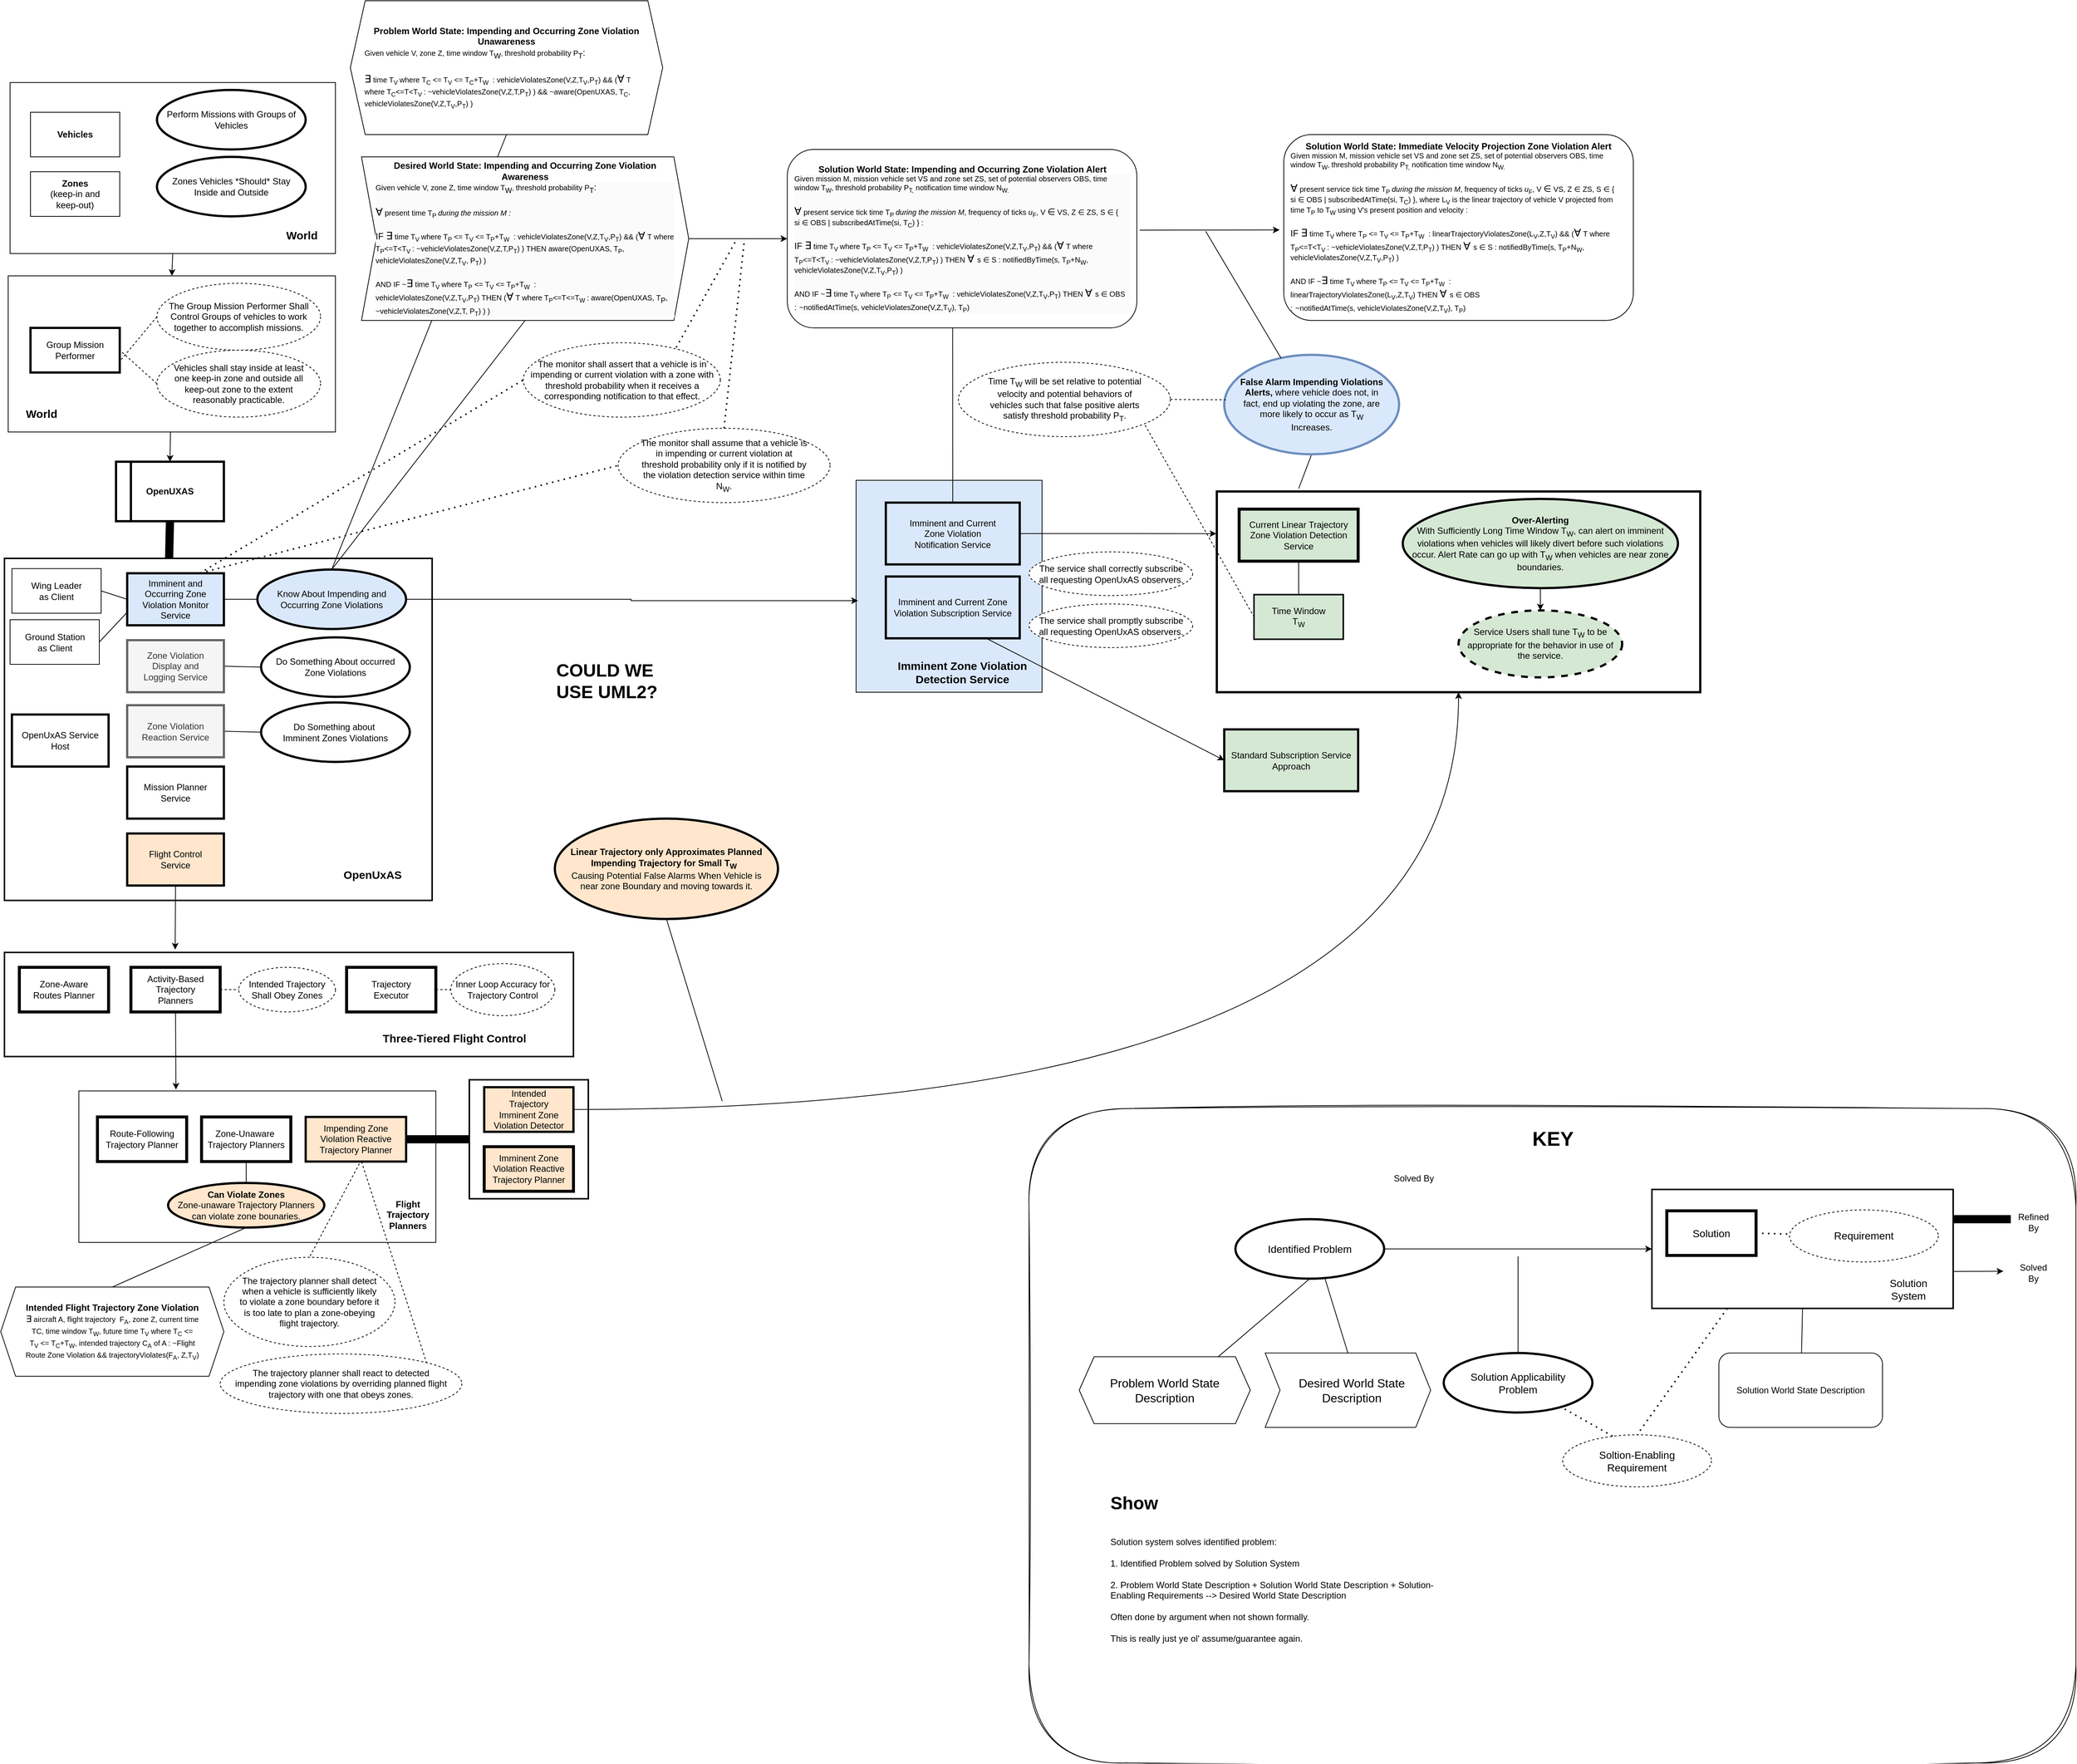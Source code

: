 <mxfile version="24.6.4" type="device">
  <diagram name="Page-1" id="yXuvJgtH6QPZDnH7URkE">
    <mxGraphModel dx="3667" dy="3587" grid="1" gridSize="10" guides="1" tooltips="1" connect="1" arrows="1" fold="1" page="1" pageScale="1" pageWidth="1600" pageHeight="1200" math="0" shadow="0">
      <root>
        <mxCell id="0" />
        <mxCell id="1" parent="0" />
        <mxCell id="JSQSmUIgRKh7VZr8fQnd-71" value="" style="rounded=1;whiteSpace=wrap;html=1;strokeColor=default;align=center;verticalAlign=middle;spacing=10;fontFamily=Helvetica;fontSize=12;fontColor=default;fillColor=default;sketch=1;curveFitting=1;jiggle=2;" parent="1" vertex="1">
          <mxGeometry x="1452.5" y="1410" width="1407.5" height="880" as="geometry" />
        </mxCell>
        <mxCell id="JSQSmUIgRKh7VZr8fQnd-45" style="rounded=0;orthogonalLoop=1;jettySize=auto;html=1;exitX=0.5;exitY=1;exitDx=0;exitDy=0;endArrow=none;endFill=0;" parent="1" source="JSQSmUIgRKh7VZr8fQnd-19" target="JSQSmUIgRKh7VZr8fQnd-59" edge="1">
          <mxGeometry relative="1" as="geometry">
            <mxPoint x="2500" y="1768.75" as="targetPoint" />
          </mxGeometry>
        </mxCell>
        <mxCell id="JSQSmUIgRKh7VZr8fQnd-19" value="" style="rounded=0;whiteSpace=wrap;html=1;strokeWidth=2;" parent="1" vertex="1">
          <mxGeometry x="2290" y="1518.75" width="405" height="160" as="geometry" />
        </mxCell>
        <mxCell id="3HOIWTGmucpw2cb6dpyh-17" value="" style="rounded=0;whiteSpace=wrap;html=1;fillColor=#dae8fc;strokeColor=#000000;" parent="1" vertex="1">
          <mxGeometry x="1220" y="565" width="250" height="285" as="geometry" />
        </mxCell>
        <mxCell id="zZAwamqaLNWORr6iWZXO-54" value="" style="rounded=0;whiteSpace=wrap;html=1;align=center;verticalAlign=middle;spacingLeft=10;spacingRight=10;spacingTop=10;spacingBottom=10;fontFamily=Helvetica;fontSize=12;strokeWidth=3;strokeColor=#000000;" parent="1" vertex="1">
          <mxGeometry x="1705" y="580" width="650" height="270" as="geometry" />
        </mxCell>
        <mxCell id="KBQtOnZJJO23YoY9Fe5M-16" value="" style="rounded=0;whiteSpace=wrap;html=1;strokeColor=default;align=center;verticalAlign=middle;spacingLeft=10;spacingRight=10;spacingTop=10;spacingBottom=10;fontFamily=Helvetica;fontSize=12;fontColor=default;fillColor=default;strokeWidth=1;" parent="1" vertex="1">
          <mxGeometry x="80" y="290" width="440" height="210" as="geometry" />
        </mxCell>
        <mxCell id="zZAwamqaLNWORr6iWZXO-48" style="rounded=0;orthogonalLoop=1;jettySize=auto;html=1;exitX=0.5;exitY=1;exitDx=0;exitDy=0;entryX=0.5;entryY=0;entryDx=0;entryDy=0;" parent="1" source="zZAwamqaLNWORr6iWZXO-45" target="KBQtOnZJJO23YoY9Fe5M-16" edge="1">
          <mxGeometry relative="1" as="geometry" />
        </mxCell>
        <mxCell id="zZAwamqaLNWORr6iWZXO-45" value="" style="rounded=0;whiteSpace=wrap;html=1;" parent="1" vertex="1">
          <mxGeometry x="82.5" y="30" width="437.5" height="230" as="geometry" />
        </mxCell>
        <mxCell id="zZAwamqaLNWORr6iWZXO-28" value="" style="rounded=0;whiteSpace=wrap;html=1;strokeWidth=2;" parent="1" vertex="1">
          <mxGeometry x="700" y="1371.25" width="160" height="160" as="geometry" />
        </mxCell>
        <mxCell id="zZAwamqaLNWORr6iWZXO-24" value="" style="rounded=0;whiteSpace=wrap;html=1;" parent="1" vertex="1">
          <mxGeometry x="175" y="1386.25" width="480" height="203.75" as="geometry" />
        </mxCell>
        <mxCell id="KBQtOnZJJO23YoY9Fe5M-14" style="rounded=0;orthogonalLoop=1;jettySize=auto;html=1;fontFamily=Helvetica;fontSize=12;fontColor=default;entryX=0.5;entryY=0;entryDx=0;entryDy=0;" parent="1" source="KBQtOnZJJO23YoY9Fe5M-16" target="KBQtOnZJJO23YoY9Fe5M-17" edge="1">
          <mxGeometry relative="1" as="geometry">
            <mxPoint x="274" y="480" as="sourcePoint" />
          </mxGeometry>
        </mxCell>
        <mxCell id="KBQtOnZJJO23YoY9Fe5M-1" value="Group Mission Performer" style="rounded=0;whiteSpace=wrap;html=1;strokeWidth=3;" parent="1" vertex="1">
          <mxGeometry x="110" y="360" width="120" height="60" as="geometry" />
        </mxCell>
        <mxCell id="KBQtOnZJJO23YoY9Fe5M-2" value="Perform Missions with Groups of Vehicles" style="ellipse;whiteSpace=wrap;html=1;spacingLeft=10;spacingBottom=10;spacingRight=10;spacingTop=10;strokeWidth=3;" parent="1" vertex="1">
          <mxGeometry x="280" y="40" width="200" height="80" as="geometry" />
        </mxCell>
        <mxCell id="KBQtOnZJJO23YoY9Fe5M-8" value="Zones Vehicles *Should* Stay Inside and Outside" style="ellipse;whiteSpace=wrap;html=1;spacingLeft=10;spacingBottom=10;spacingRight=10;spacingTop=10;strokeWidth=3;" parent="1" vertex="1">
          <mxGeometry x="280" y="130" width="200" height="80" as="geometry" />
        </mxCell>
        <mxCell id="KBQtOnZJJO23YoY9Fe5M-10" style="rounded=0;orthogonalLoop=1;jettySize=auto;html=1;exitX=0;exitY=0.5;exitDx=0;exitDy=0;fontFamily=Helvetica;fontSize=12;fontColor=default;dashed=1;entryX=1;entryY=0.75;entryDx=0;entryDy=0;endArrow=none;endFill=0;" parent="1" source="KBQtOnZJJO23YoY9Fe5M-9" target="KBQtOnZJJO23YoY9Fe5M-1" edge="1">
          <mxGeometry relative="1" as="geometry" />
        </mxCell>
        <mxCell id="KBQtOnZJJO23YoY9Fe5M-9" value="The Group Mission Performer Shall Control Groups of vehicles to work together to accomplish missions." style="ellipse;whiteSpace=wrap;html=1;spacingLeft=10;spacingBottom=10;spacingRight=10;spacingTop=10;dashed=1;" parent="1" vertex="1">
          <mxGeometry x="280" y="300" width="220" height="90" as="geometry" />
        </mxCell>
        <mxCell id="KBQtOnZJJO23YoY9Fe5M-11" value="Vehicles shall stay inside at least one keep-in zone and outside all keep-out zone to the extent&lt;div&gt;reasonably practicable.&lt;/div&gt;" style="ellipse;whiteSpace=wrap;html=1;spacingLeft=10;spacingBottom=10;spacingRight=10;spacingTop=10;dashed=1;" parent="1" vertex="1">
          <mxGeometry x="280" y="390" width="220" height="90" as="geometry" />
        </mxCell>
        <mxCell id="KBQtOnZJJO23YoY9Fe5M-12" style="rounded=0;orthogonalLoop=1;jettySize=auto;html=1;exitX=0;exitY=0.5;exitDx=0;exitDy=0;fontFamily=Helvetica;fontSize=12;fontColor=default;dashed=1;entryX=1;entryY=0.5;entryDx=0;entryDy=0;endArrow=none;endFill=0;" parent="1" source="KBQtOnZJJO23YoY9Fe5M-11" target="KBQtOnZJJO23YoY9Fe5M-1" edge="1">
          <mxGeometry relative="1" as="geometry">
            <mxPoint x="50" y="380" as="sourcePoint" />
            <mxPoint x="120" y="385" as="targetPoint" />
          </mxGeometry>
        </mxCell>
        <mxCell id="KBQtOnZJJO23YoY9Fe5M-17" value="&lt;b&gt;OpenUXAS&lt;/b&gt;" style="shape=internalStorage;whiteSpace=wrap;html=1;backgroundOutline=1;strokeColor=default;align=center;verticalAlign=middle;spacingLeft=10;spacingRight=10;spacingTop=10;spacingBottom=10;fontFamily=Helvetica;fontSize=12;fontColor=default;fillColor=default;dx=20;dy=0;strokeWidth=3;" parent="1" vertex="1">
          <mxGeometry x="225" y="540" width="145" height="80" as="geometry" />
        </mxCell>
        <mxCell id="KBQtOnZJJO23YoY9Fe5M-18" value="" style="rounded=0;whiteSpace=wrap;html=1;strokeColor=default;align=left;verticalAlign=middle;spacingLeft=10;spacingRight=10;spacingTop=10;spacingBottom=10;fontFamily=Helvetica;fontSize=12;fontColor=default;fillColor=default;strokeWidth=2;" parent="1" vertex="1">
          <mxGeometry x="75" y="670" width="575" height="460" as="geometry" />
        </mxCell>
        <mxCell id="KBQtOnZJJO23YoY9Fe5M-19" value="OpenUxAS Service&lt;div&gt;Host&lt;/div&gt;" style="rounded=0;whiteSpace=wrap;html=1;strokeWidth=3;" parent="1" vertex="1">
          <mxGeometry x="85" y="880" width="130" height="70" as="geometry" />
        </mxCell>
        <mxCell id="KBQtOnZJJO23YoY9Fe5M-26" value="Mission&amp;nbsp;&lt;span style=&quot;background-color: initial;&quot;&gt;Planner&lt;/span&gt;&lt;div&gt;&lt;span style=&quot;background-color: initial;&quot;&gt;Service&lt;/span&gt;&lt;/div&gt;" style="rounded=0;whiteSpace=wrap;html=1;strokeWidth=3;" parent="1" vertex="1">
          <mxGeometry x="240" y="950" width="130" height="70" as="geometry" />
        </mxCell>
        <mxCell id="zZAwamqaLNWORr6iWZXO-94" style="rounded=0;orthogonalLoop=1;jettySize=auto;html=1;exitX=0;exitY=0.5;exitDx=0;exitDy=0;entryX=1;entryY=0.5;entryDx=0;entryDy=0;endArrow=none;endFill=0;" parent="1" source="KBQtOnZJJO23YoY9Fe5M-27" target="zZAwamqaLNWORr6iWZXO-92" edge="1">
          <mxGeometry relative="1" as="geometry" />
        </mxCell>
        <mxCell id="zZAwamqaLNWORr6iWZXO-95" style="rounded=0;orthogonalLoop=1;jettySize=auto;html=1;exitX=0;exitY=0.75;exitDx=0;exitDy=0;entryX=1;entryY=0.5;entryDx=0;entryDy=0;endArrow=none;endFill=0;" parent="1" source="KBQtOnZJJO23YoY9Fe5M-27" target="zZAwamqaLNWORr6iWZXO-93" edge="1">
          <mxGeometry relative="1" as="geometry" />
        </mxCell>
        <mxCell id="KBQtOnZJJO23YoY9Fe5M-27" value="Imminent and Occurring Zone Violation Monitor Service" style="rounded=0;whiteSpace=wrap;html=1;strokeWidth=3;fillColor=#dae8fc;strokeColor=#000000;spacingLeft=10;spacingRight=10;spacingBottom=10;spacingTop=10;spacing=10;" parent="1" vertex="1">
          <mxGeometry x="240" y="690" width="130" height="70" as="geometry" />
        </mxCell>
        <mxCell id="KBQtOnZJJO23YoY9Fe5M-28" style="rounded=0;orthogonalLoop=1;jettySize=auto;html=1;exitX=0.5;exitY=1;exitDx=0;exitDy=0;entryX=0.385;entryY=0;entryDx=0;entryDy=0;fontFamily=Helvetica;fontSize=12;fontColor=default;endArrow=none;endFill=0;shadow=0;flowAnimation=0;strokeWidth=11.0;entryPerimeter=0;" parent="1" source="KBQtOnZJJO23YoY9Fe5M-17" target="KBQtOnZJJO23YoY9Fe5M-18" edge="1">
          <mxGeometry relative="1" as="geometry">
            <mxPoint x="270" y="770" as="sourcePoint" />
          </mxGeometry>
        </mxCell>
        <mxCell id="KBQtOnZJJO23YoY9Fe5M-31" value="" style="rounded=0;whiteSpace=wrap;html=1;strokeWidth=2;" parent="1" vertex="1">
          <mxGeometry x="75" y="1200" width="765" height="140" as="geometry" />
        </mxCell>
        <mxCell id="KBQtOnZJJO23YoY9Fe5M-33" value="Zone-Aware&lt;div&gt;Routes Planner&lt;/div&gt;" style="rounded=0;whiteSpace=wrap;html=1;strokeWidth=4;" parent="1" vertex="1">
          <mxGeometry x="95" y="1220" width="120" height="60" as="geometry" />
        </mxCell>
        <mxCell id="KBQtOnZJJO23YoY9Fe5M-34" style="rounded=0;orthogonalLoop=1;jettySize=auto;html=1;exitX=1;exitY=0.5;exitDx=0;exitDy=0;entryX=0;entryY=0.5;entryDx=0;entryDy=0;endArrow=none;endFill=0;dashed=1;" parent="1" source="KBQtOnZJJO23YoY9Fe5M-35" target="KBQtOnZJJO23YoY9Fe5M-39" edge="1">
          <mxGeometry relative="1" as="geometry" />
        </mxCell>
        <mxCell id="KBQtOnZJJO23YoY9Fe5M-35" value="Activity-Based Trajectory&lt;div&gt;Planners&lt;/div&gt;" style="rounded=0;whiteSpace=wrap;html=1;strokeWidth=4;" parent="1" vertex="1">
          <mxGeometry x="245" y="1220" width="120" height="60" as="geometry" />
        </mxCell>
        <mxCell id="KBQtOnZJJO23YoY9Fe5M-39" value="Intended Trajectory Shall Obey Zones" style="ellipse;whiteSpace=wrap;html=1;dashed=1;" parent="1" vertex="1">
          <mxGeometry x="390" y="1220" width="130" height="60" as="geometry" />
        </mxCell>
        <mxCell id="zZAwamqaLNWORr6iWZXO-71" style="rounded=0;orthogonalLoop=1;jettySize=auto;html=1;exitX=0.5;exitY=1;exitDx=0;exitDy=0;entryX=0.5;entryY=0;entryDx=0;entryDy=0;endArrow=none;endFill=0;" parent="1" source="KBQtOnZJJO23YoY9Fe5M-45" target="zZAwamqaLNWORr6iWZXO-69" edge="1">
          <mxGeometry relative="1" as="geometry" />
        </mxCell>
        <mxCell id="KBQtOnZJJO23YoY9Fe5M-45" value="Zone-Unaware&amp;nbsp;&lt;div&gt;Trajectory Planners&lt;/div&gt;" style="rounded=0;whiteSpace=wrap;html=1;strokeWidth=4;" parent="1" vertex="1">
          <mxGeometry x="340" y="1421.25" width="120" height="60" as="geometry" />
        </mxCell>
        <mxCell id="KBQtOnZJJO23YoY9Fe5M-46" value="Trajectory&lt;div&gt;Executor&lt;/div&gt;" style="rounded=0;whiteSpace=wrap;html=1;strokeWidth=4;" parent="1" vertex="1">
          <mxGeometry x="535" y="1220" width="120" height="60" as="geometry" />
        </mxCell>
        <mxCell id="KBQtOnZJJO23YoY9Fe5M-47" value="Inner Loop Accuracy for Trajectory Control" style="ellipse;whiteSpace=wrap;html=1;dashed=1;" parent="1" vertex="1">
          <mxGeometry x="675" y="1215" width="140" height="70" as="geometry" />
        </mxCell>
        <mxCell id="KBQtOnZJJO23YoY9Fe5M-48" style="rounded=0;orthogonalLoop=1;jettySize=auto;html=1;exitX=1;exitY=0.5;exitDx=0;exitDy=0;endArrow=none;endFill=0;dashed=1;" parent="1" source="KBQtOnZJJO23YoY9Fe5M-46" target="KBQtOnZJJO23YoY9Fe5M-47" edge="1">
          <mxGeometry relative="1" as="geometry">
            <mxPoint x="280" y="1290" as="sourcePoint" />
            <mxPoint x="280" y="1330" as="targetPoint" />
          </mxGeometry>
        </mxCell>
        <mxCell id="KBQtOnZJJO23YoY9Fe5M-53" value="Route-Following Trajectory Planner" style="rounded=0;whiteSpace=wrap;html=1;strokeWidth=4;" parent="1" vertex="1">
          <mxGeometry x="200" y="1421.25" width="120" height="60" as="geometry" />
        </mxCell>
        <mxCell id="KBQtOnZJJO23YoY9Fe5M-60" style="rounded=0;orthogonalLoop=1;jettySize=auto;html=1;exitX=0.556;exitY=0.958;exitDx=0;exitDy=0;entryX=0.5;entryY=0;entryDx=0;entryDy=0;endArrow=none;endFill=0;exitPerimeter=0;dashed=1;" parent="1" source="KBQtOnZJJO23YoY9Fe5M-65" target="zZAwamqaLNWORr6iWZXO-75" edge="1">
          <mxGeometry relative="1" as="geometry">
            <mxPoint x="835" y="1680" as="targetPoint" />
          </mxGeometry>
        </mxCell>
        <mxCell id="KBQtOnZJJO23YoY9Fe5M-61" value="Imminent Zone Violation Reactive Trajectory Planner" style="rounded=0;whiteSpace=wrap;html=1;strokeWidth=4;fillColor=#ffe6cc;strokeColor=#000000;" parent="1" vertex="1">
          <mxGeometry x="720" y="1461.25" width="120" height="60" as="geometry" />
        </mxCell>
        <mxCell id="KBQtOnZJJO23YoY9Fe5M-65" value="Impending Zone&lt;div&gt;Violation Reactive&lt;/div&gt;&lt;div&gt;Trajectory Planner&lt;/div&gt;" style="rounded=0;whiteSpace=wrap;html=1;strokeWidth=3;fillColor=#ffe6cc;strokeColor=#000000;" parent="1" vertex="1">
          <mxGeometry x="480" y="1421.25" width="135" height="60" as="geometry" />
        </mxCell>
        <mxCell id="KBQtOnZJJO23YoY9Fe5M-71" style="rounded=0;orthogonalLoop=1;jettySize=auto;html=1;exitX=0.5;exitY=1;exitDx=0;exitDy=0;fontFamily=Helvetica;fontSize=12;fontColor=default;entryX=0.3;entryY=-0.028;entryDx=0;entryDy=0;entryPerimeter=0;" parent="1" source="KBQtOnZJJO23YoY9Fe5M-74" target="KBQtOnZJJO23YoY9Fe5M-31" edge="1">
          <mxGeometry relative="1" as="geometry">
            <mxPoint x="305" y="1210" as="targetPoint" />
          </mxGeometry>
        </mxCell>
        <mxCell id="KBQtOnZJJO23YoY9Fe5M-74" value="Flight&amp;nbsp;&lt;span style=&quot;background-color: initial;&quot;&gt;Control&lt;/span&gt;&lt;div&gt;&lt;span style=&quot;background-color: initial;&quot;&gt;Service&lt;/span&gt;&lt;/div&gt;" style="rounded=0;whiteSpace=wrap;html=1;strokeWidth=3;fillColor=#ffe6cc;strokeColor=#000000;" parent="1" vertex="1">
          <mxGeometry x="240" y="1040" width="130" height="70" as="geometry" />
        </mxCell>
        <mxCell id="zZAwamqaLNWORr6iWZXO-2" value="Do Something about&amp;nbsp;&lt;div&gt;Imminent Zones Violations&lt;/div&gt;" style="ellipse;whiteSpace=wrap;html=1;spacingLeft=10;spacingBottom=10;spacingRight=10;spacingTop=10;strokeWidth=3;" parent="1" vertex="1">
          <mxGeometry x="420" y="863.75" width="200" height="80" as="geometry" />
        </mxCell>
        <mxCell id="zZAwamqaLNWORr6iWZXO-3" value="Do Something About occurred Zone Violations" style="ellipse;whiteSpace=wrap;html=1;spacingLeft=10;spacingBottom=10;spacingRight=10;spacingTop=10;strokeWidth=3;" parent="1" vertex="1">
          <mxGeometry x="420" y="776.25" width="200" height="80" as="geometry" />
        </mxCell>
        <mxCell id="zZAwamqaLNWORr6iWZXO-12" style="rounded=0;orthogonalLoop=1;jettySize=auto;html=1;exitX=0;exitY=0.5;exitDx=0;exitDy=0;entryX=1;entryY=0.5;entryDx=0;entryDy=0;endArrow=none;endFill=0;" parent="1" source="zZAwamqaLNWORr6iWZXO-6" target="KBQtOnZJJO23YoY9Fe5M-27" edge="1">
          <mxGeometry relative="1" as="geometry" />
        </mxCell>
        <mxCell id="zZAwamqaLNWORr6iWZXO-14" style="rounded=0;orthogonalLoop=1;jettySize=auto;html=1;exitX=0.5;exitY=0;exitDx=0;exitDy=0;entryX=0.5;entryY=1;entryDx=0;entryDy=0;spacing=10;endArrow=none;endFill=0;" parent="1" source="zZAwamqaLNWORr6iWZXO-6" target="JSQSmUIgRKh7VZr8fQnd-53" edge="1">
          <mxGeometry relative="1" as="geometry">
            <mxPoint x="618.264" y="556.596" as="targetPoint" />
          </mxGeometry>
        </mxCell>
        <mxCell id="zZAwamqaLNWORr6iWZXO-20" style="rounded=0;orthogonalLoop=1;jettySize=auto;html=1;exitX=1;exitY=0.5;exitDx=0;exitDy=0;entryX=-0.001;entryY=0.21;entryDx=0;entryDy=0;entryPerimeter=0;" parent="1" source="3HOIWTGmucpw2cb6dpyh-7" target="zZAwamqaLNWORr6iWZXO-54" edge="1">
          <mxGeometry relative="1" as="geometry">
            <mxPoint x="1710" y="637" as="targetPoint" />
          </mxGeometry>
        </mxCell>
        <mxCell id="3HOIWTGmucpw2cb6dpyh-27" style="rounded=0;orthogonalLoop=1;jettySize=auto;html=1;exitX=0.5;exitY=0;exitDx=0;exitDy=0;endArrow=none;endFill=0;entryX=0.5;entryY=1;entryDx=0;entryDy=0;" parent="1" source="zZAwamqaLNWORr6iWZXO-6" target="JSQSmUIgRKh7VZr8fQnd-50" edge="1">
          <mxGeometry relative="1" as="geometry">
            <mxPoint x="717.87" y="390.04" as="targetPoint" />
          </mxGeometry>
        </mxCell>
        <mxCell id="zZAwamqaLNWORr6iWZXO-6" value="Know About Impending and Occurring Zone Violations" style="ellipse;whiteSpace=wrap;html=1;spacingLeft=10;spacingBottom=10;spacingRight=10;spacingTop=10;strokeWidth=3;fillColor=#dae8fc;strokeColor=#000000;" parent="1" vertex="1">
          <mxGeometry x="415" y="685" width="200" height="80" as="geometry" />
        </mxCell>
        <mxCell id="zZAwamqaLNWORr6iWZXO-11" value="&lt;b&gt;&lt;font style=&quot;font-size: 15px;&quot;&gt;OpenUxAS&lt;/font&gt;&lt;/b&gt;" style="text;html=1;align=center;verticalAlign=middle;whiteSpace=wrap;rounded=0;" parent="1" vertex="1">
          <mxGeometry x="540" y="1080" width="60" height="30" as="geometry" />
        </mxCell>
        <mxCell id="zZAwamqaLNWORr6iWZXO-35" style="rounded=0;orthogonalLoop=1;jettySize=auto;html=1;exitX=0.5;exitY=1;exitDx=0;exitDy=0;entryX=0.5;entryY=0;entryDx=0;entryDy=0;endArrow=none;endFill=0;" parent="1" source="zZAwamqaLNWORr6iWZXO-19" target="zZAwamqaLNWORr6iWZXO-34" edge="1">
          <mxGeometry relative="1" as="geometry" />
        </mxCell>
        <mxCell id="zZAwamqaLNWORr6iWZXO-19" value="Current Linear Trajectory Zone&amp;nbsp;&lt;span style=&quot;background-color: initial;&quot;&gt;Violation Detection&lt;/span&gt;&lt;div&gt;Service&lt;/div&gt;" style="rounded=0;whiteSpace=wrap;html=1;strokeWidth=4;spacingLeft=10;spacingRight=10;fillColor=#d5e8d4;strokeColor=#000000;" parent="1" vertex="1">
          <mxGeometry x="1735" y="603.75" width="160" height="70" as="geometry" />
        </mxCell>
        <mxCell id="zZAwamqaLNWORr6iWZXO-81" style="edgeStyle=orthogonalEdgeStyle;rounded=0;orthogonalLoop=1;jettySize=auto;html=1;exitX=1;exitY=0.5;exitDx=0;exitDy=0;entryX=0.5;entryY=1;entryDx=0;entryDy=0;curved=1;" parent="1" source="zZAwamqaLNWORr6iWZXO-21" target="zZAwamqaLNWORr6iWZXO-54" edge="1">
          <mxGeometry relative="1" as="geometry" />
        </mxCell>
        <mxCell id="zZAwamqaLNWORr6iWZXO-82" style="rounded=0;orthogonalLoop=1;jettySize=auto;html=1;entryX=0.5;entryY=1;entryDx=0;entryDy=0;endArrow=none;endFill=0;" parent="1" target="zZAwamqaLNWORr6iWZXO-63" edge="1">
          <mxGeometry relative="1" as="geometry">
            <mxPoint x="1040" y="1400" as="sourcePoint" />
          </mxGeometry>
        </mxCell>
        <mxCell id="zZAwamqaLNWORr6iWZXO-21" value="Intended Trajectory Imminent Zone Violation Detector" style="rounded=0;whiteSpace=wrap;html=1;spacing=10;strokeWidth=3;fillColor=#ffe6cc;strokeColor=#000000;" parent="1" vertex="1">
          <mxGeometry x="720" y="1381.25" width="120" height="60" as="geometry" />
        </mxCell>
        <mxCell id="zZAwamqaLNWORr6iWZXO-29" style="rounded=0;orthogonalLoop=1;jettySize=auto;html=1;entryX=0;entryY=0.5;entryDx=0;entryDy=0;fontFamily=Helvetica;fontSize=12;fontColor=default;endArrow=none;endFill=0;shadow=0;flowAnimation=0;strokeWidth=11.0;exitX=1;exitY=0.5;exitDx=0;exitDy=0;" parent="1" source="KBQtOnZJJO23YoY9Fe5M-65" target="zZAwamqaLNWORr6iWZXO-28" edge="1">
          <mxGeometry relative="1" as="geometry">
            <mxPoint x="660" y="1448.75" as="sourcePoint" />
            <mxPoint x="335" y="1418.75" as="targetPoint" />
          </mxGeometry>
        </mxCell>
        <mxCell id="zZAwamqaLNWORr6iWZXO-41" style="edgeStyle=orthogonalEdgeStyle;rounded=0;orthogonalLoop=1;jettySize=auto;html=1;exitX=0.5;exitY=1;exitDx=0;exitDy=0;" parent="1" source="zZAwamqaLNWORr6iWZXO-32" target="zZAwamqaLNWORr6iWZXO-39" edge="1">
          <mxGeometry relative="1" as="geometry" />
        </mxCell>
        <mxCell id="zZAwamqaLNWORr6iWZXO-32" value="&lt;div&gt;&lt;b&gt;Over-Alerting&lt;/b&gt;&lt;/div&gt;With Sufficiently Long Time Window T&lt;sub&gt;W&lt;/sub&gt;, can alert on imminent violations when vehicles will likely divert before such violations occur. Alert Rate can go up with T&lt;sub&gt;W&lt;/sub&gt;&amp;nbsp;when vehicles are near zone boundaries." style="ellipse;whiteSpace=wrap;html=1;spacingLeft=10;spacingBottom=10;spacingRight=10;spacingTop=10;strokeWidth=3;fillColor=#d5e8d4;strokeColor=#000000;" parent="1" vertex="1">
          <mxGeometry x="1955" y="590" width="370" height="120" as="geometry" />
        </mxCell>
        <mxCell id="zZAwamqaLNWORr6iWZXO-34" value="Time Window&lt;div&gt;T&lt;sub&gt;W&lt;/sub&gt;&lt;/div&gt;" style="rounded=0;whiteSpace=wrap;html=1;strokeColor=#000000;align=center;verticalAlign=middle;spacingLeft=10;spacingRight=10;spacingTop=10;spacingBottom=10;fontFamily=Helvetica;fontSize=12;fillColor=#d5e8d4;strokeWidth=2;" parent="1" vertex="1">
          <mxGeometry x="1755" y="718.75" width="120" height="60" as="geometry" />
        </mxCell>
        <mxCell id="zZAwamqaLNWORr6iWZXO-39" value="Service Users shall tune T&lt;sub&gt;W&lt;/sub&gt; to be appropriate for the behavior in use of the service." style="ellipse;whiteSpace=wrap;html=1;spacingLeft=10;spacingBottom=10;spacingRight=10;spacingTop=10;dashed=1;fillColor=#d5e8d4;strokeColor=#000000;strokeWidth=3;" parent="1" vertex="1">
          <mxGeometry x="2030" y="740" width="220" height="90" as="geometry" />
        </mxCell>
        <mxCell id="zZAwamqaLNWORr6iWZXO-46" value="&lt;b&gt;Vehicles&lt;/b&gt;" style="rounded=0;whiteSpace=wrap;html=1;strokeColor=default;align=center;verticalAlign=middle;spacingLeft=10;spacingRight=10;spacingTop=10;spacingBottom=10;fontFamily=Helvetica;fontSize=12;fontColor=default;fillColor=default;" parent="1" vertex="1">
          <mxGeometry x="110" y="70" width="120" height="60" as="geometry" />
        </mxCell>
        <mxCell id="zZAwamqaLNWORr6iWZXO-47" value="&lt;b&gt;Zones&lt;/b&gt;&lt;div&gt;(keep-in and keep-out)&lt;/div&gt;" style="rounded=0;whiteSpace=wrap;html=1;strokeColor=default;align=center;verticalAlign=middle;spacingLeft=10;spacingRight=10;spacingTop=10;spacingBottom=10;fontFamily=Helvetica;fontSize=12;fontColor=default;fillColor=default;" parent="1" vertex="1">
          <mxGeometry x="110" y="150" width="120" height="60" as="geometry" />
        </mxCell>
        <mxCell id="zZAwamqaLNWORr6iWZXO-59" style="rounded=0;orthogonalLoop=1;jettySize=auto;html=1;exitX=1;exitY=0.5;exitDx=0;exitDy=0;endArrow=none;endFill=0;entryX=0;entryY=0.5;entryDx=0;entryDy=0;" parent="1" source="zZAwamqaLNWORr6iWZXO-57" target="zZAwamqaLNWORr6iWZXO-2" edge="1">
          <mxGeometry relative="1" as="geometry" />
        </mxCell>
        <mxCell id="zZAwamqaLNWORr6iWZXO-57" value="Zone Violation Reaction Service" style="rounded=0;whiteSpace=wrap;html=1;strokeWidth=3;fillColor=#f5f5f5;strokeColor=#666666;spacingLeft=10;spacingRight=10;spacingBottom=10;spacingTop=10;spacing=10;fontColor=#333333;" parent="1" vertex="1">
          <mxGeometry x="240" y="867.5" width="130" height="70" as="geometry" />
        </mxCell>
        <mxCell id="zZAwamqaLNWORr6iWZXO-60" style="rounded=0;orthogonalLoop=1;jettySize=auto;html=1;exitX=1;exitY=0.5;exitDx=0;exitDy=0;entryX=0;entryY=0.5;entryDx=0;entryDy=0;endArrow=none;endFill=0;" parent="1" source="zZAwamqaLNWORr6iWZXO-58" target="zZAwamqaLNWORr6iWZXO-3" edge="1">
          <mxGeometry relative="1" as="geometry" />
        </mxCell>
        <mxCell id="zZAwamqaLNWORr6iWZXO-58" value="Zone Violation Display and Logging Service" style="rounded=0;whiteSpace=wrap;html=1;strokeWidth=3;fillColor=#f5f5f5;strokeColor=#666666;spacingLeft=10;spacingRight=10;spacingBottom=10;spacingTop=10;spacing=10;fontColor=#333333;" parent="1" vertex="1">
          <mxGeometry x="240" y="780" width="130" height="70" as="geometry" />
        </mxCell>
        <mxCell id="zZAwamqaLNWORr6iWZXO-63" value="&lt;b&gt;Linear Trajectory only Approximates Planned Impending Trajectory for Small T&lt;/b&gt;&lt;sub style=&quot;font-weight: bold;&quot;&gt;W&lt;/sub&gt;&amp;nbsp;&lt;span style=&quot;background-color: initial;&quot;&gt;&amp;nbsp;&lt;/span&gt;&lt;div&gt;&lt;div&gt;Causing&lt;b style=&quot;&quot;&gt; &lt;/b&gt;Potential False Alarms When Vehicle is near zone Boundary and moving towards it.&lt;/div&gt;&lt;/div&gt;" style="ellipse;whiteSpace=wrap;html=1;spacingRight=10;spacingLeft=10;strokeWidth=3;fillColor=#ffe6cc;strokeColor=#000000;" parent="1" vertex="1">
          <mxGeometry x="815" y="1020" width="300" height="135" as="geometry" />
        </mxCell>
        <mxCell id="zZAwamqaLNWORr6iWZXO-67" value="&lt;b&gt;&lt;font style=&quot;font-size: 15px;&quot;&gt;Three-Tiered Flight Control&lt;/font&gt;&lt;/b&gt;" style="text;html=1;align=center;verticalAlign=middle;whiteSpace=wrap;rounded=0;" parent="1" vertex="1">
          <mxGeometry x="560" y="1300" width="240" height="30" as="geometry" />
        </mxCell>
        <mxCell id="zZAwamqaLNWORr6iWZXO-68" style="rounded=0;orthogonalLoop=1;jettySize=auto;html=1;exitX=0.5;exitY=1;exitDx=0;exitDy=0;entryX=0.272;entryY=-0.009;entryDx=0;entryDy=0;entryPerimeter=0;" parent="1" source="KBQtOnZJJO23YoY9Fe5M-35" target="zZAwamqaLNWORr6iWZXO-24" edge="1">
          <mxGeometry relative="1" as="geometry">
            <mxPoint x="300" y="1380" as="targetPoint" />
          </mxGeometry>
        </mxCell>
        <mxCell id="zZAwamqaLNWORr6iWZXO-70" style="rounded=0;orthogonalLoop=1;jettySize=auto;html=1;exitX=0.5;exitY=1;exitDx=0;exitDy=0;endArrow=none;endFill=0;entryX=0.5;entryY=0;entryDx=0;entryDy=0;" parent="1" source="zZAwamqaLNWORr6iWZXO-69" target="zZAwamqaLNWORr6iWZXO-73" edge="1">
          <mxGeometry relative="1" as="geometry">
            <mxPoint x="400" y="1670" as="targetPoint" />
          </mxGeometry>
        </mxCell>
        <mxCell id="zZAwamqaLNWORr6iWZXO-69" value="&lt;b&gt;Can Violate Zones&lt;/b&gt;&lt;div&gt;Zone-unaware Trajectory Planners can violate zone bounaries.&lt;/div&gt;" style="ellipse;whiteSpace=wrap;html=1;spacingRight=10;spacingLeft=10;fillColor=#ffe6cc;strokeColor=#000000;strokeWidth=3;" parent="1" vertex="1">
          <mxGeometry x="295" y="1510" width="210" height="60" as="geometry" />
        </mxCell>
        <mxCell id="zZAwamqaLNWORr6iWZXO-73" value="&lt;b&gt;Intended Flight Trajectory Zone Violation&lt;/b&gt;&lt;div&gt;&lt;span style=&quot;background-color: initial;&quot;&gt;∃&lt;/span&gt;&lt;font style=&quot;font-size: 10px; background-color: initial;&quot;&gt;&amp;nbsp;aircraft A, flight trajectory&amp;nbsp; F&lt;sub&gt;A&lt;/sub&gt;, zone Z, current time TC, time window T&lt;sub&gt;W&lt;/sub&gt;, future time T&lt;sub&gt;V&lt;/sub&gt;&amp;nbsp;where T&lt;sub&gt;C&lt;/sub&gt;&amp;nbsp;&amp;lt;= T&lt;sub&gt;V&lt;/sub&gt;&amp;nbsp;&amp;lt;= T&lt;sub&gt;C&lt;/sub&gt;+T&lt;sub&gt;W&lt;/sub&gt;, intended trajectory C&lt;sub&gt;A&lt;/sub&gt;&amp;nbsp;of A : ~Flight Route Zone Violation &amp;amp;&amp;amp; trajectoryViolates&lt;/font&gt;&lt;span style=&quot;background-color: initial;&quot;&gt;&lt;font style=&quot;font-size: 10px;&quot;&gt;(F&lt;sub&gt;A&lt;/sub&gt;, Z,T&lt;sub&gt;V&lt;/sub&gt;)&lt;/font&gt;&lt;/span&gt;&lt;/div&gt;" style="shape=hexagon;perimeter=hexagonPerimeter2;whiteSpace=wrap;html=1;fixedSize=1;spacing=30;" parent="1" vertex="1">
          <mxGeometry x="70" y="1650" width="300" height="120" as="geometry" />
        </mxCell>
        <mxCell id="zZAwamqaLNWORr6iWZXO-75" value="The trajectory planner shall detect when a vehicle is sufficiently likely to violate a zone boundary before it is too late to plan a zone-obeying flight trajectory." style="ellipse;whiteSpace=wrap;html=1;dashed=1;spacing=20;" parent="1" vertex="1">
          <mxGeometry x="370" y="1610" width="230" height="120" as="geometry" />
        </mxCell>
        <mxCell id="zZAwamqaLNWORr6iWZXO-76" value="The trajectory planner shall react to detected impending zone violations by overriding planned flight trajectory with one that obeys zones." style="ellipse;whiteSpace=wrap;html=1;dashed=1;spacing=20;" parent="1" vertex="1">
          <mxGeometry x="365" y="1740" width="325" height="80" as="geometry" />
        </mxCell>
        <mxCell id="zZAwamqaLNWORr6iWZXO-77" style="rounded=0;orthogonalLoop=1;jettySize=auto;html=1;exitX=0.556;exitY=1.004;exitDx=0;exitDy=0;entryX=1;entryY=0;entryDx=0;entryDy=0;endArrow=none;endFill=0;exitPerimeter=0;dashed=1;" parent="1" source="KBQtOnZJJO23YoY9Fe5M-65" target="zZAwamqaLNWORr6iWZXO-76" edge="1">
          <mxGeometry relative="1" as="geometry">
            <mxPoint x="600" y="1489" as="sourcePoint" />
            <mxPoint x="550" y="1630" as="targetPoint" />
          </mxGeometry>
        </mxCell>
        <mxCell id="zZAwamqaLNWORr6iWZXO-79" value="&lt;b&gt;Flight&lt;/b&gt;&lt;div&gt;&lt;b&gt;Trajectory&lt;/b&gt;&lt;/div&gt;&lt;div&gt;&lt;b&gt;Planners&lt;/b&gt;&lt;/div&gt;" style="text;html=1;align=center;verticalAlign=middle;whiteSpace=wrap;rounded=0;" parent="1" vertex="1">
          <mxGeometry x="585" y="1526.25" width="65" height="52.5" as="geometry" />
        </mxCell>
        <mxCell id="zZAwamqaLNWORr6iWZXO-85" style="rounded=0;orthogonalLoop=1;jettySize=auto;html=1;exitX=0.5;exitY=1;exitDx=0;exitDy=0;endArrow=none;endFill=0;" parent="1" source="zZAwamqaLNWORr6iWZXO-84" edge="1">
          <mxGeometry relative="1" as="geometry">
            <mxPoint x="1815" y="576.25" as="targetPoint" />
          </mxGeometry>
        </mxCell>
        <mxCell id="zZAwamqaLNWORr6iWZXO-84" value="&lt;b&gt;False Alarm Impending Violations Alerts,&amp;nbsp;&lt;/b&gt;where vehicle does not, in fact, end up violating the zone, are more likely to occur as T&lt;sub style=&quot;&quot;&gt;W&lt;/sub&gt; Increases." style="ellipse;whiteSpace=wrap;html=1;spacingRight=10;spacingLeft=10;strokeWidth=3;fillColor=#dae8fc;strokeColor=#6c8ebf;spacing=10;" parent="1" vertex="1">
          <mxGeometry x="1715" y="396.25" width="235" height="133.75" as="geometry" />
        </mxCell>
        <mxCell id="zZAwamqaLNWORr6iWZXO-92" value="Wing Leader&lt;div&gt;as Client&lt;/div&gt;" style="rounded=0;whiteSpace=wrap;html=1;" parent="1" vertex="1">
          <mxGeometry x="85" y="683.75" width="120" height="60" as="geometry" />
        </mxCell>
        <mxCell id="zZAwamqaLNWORr6iWZXO-93" value="Ground Station&lt;div&gt;as Client&lt;/div&gt;" style="rounded=0;whiteSpace=wrap;html=1;" parent="1" vertex="1">
          <mxGeometry x="82.5" y="752.5" width="120" height="60" as="geometry" />
        </mxCell>
        <mxCell id="zZAwamqaLNWORr6iWZXO-98" value="&lt;b&gt;&lt;font style=&quot;font-size: 15px;&quot;&gt;World&lt;/font&gt;&lt;/b&gt;" style="text;html=1;align=center;verticalAlign=middle;whiteSpace=wrap;rounded=0;" parent="1" vertex="1">
          <mxGeometry x="445" y="220" width="60" height="30" as="geometry" />
        </mxCell>
        <mxCell id="zZAwamqaLNWORr6iWZXO-99" value="&lt;b&gt;&lt;font style=&quot;font-size: 15px;&quot;&gt;World&lt;/font&gt;&lt;/b&gt;" style="text;html=1;align=center;verticalAlign=middle;whiteSpace=wrap;rounded=0;" parent="1" vertex="1">
          <mxGeometry x="95" y="460" width="60" height="30" as="geometry" />
        </mxCell>
        <mxCell id="JSQSmUIgRKh7VZr8fQnd-4" style="rounded=0;orthogonalLoop=1;jettySize=auto;html=1;exitX=1;exitY=0.5;exitDx=0;exitDy=0;entryX=0;entryY=0.5;entryDx=0;entryDy=0;" parent="1" source="JSQSmUIgRKh7VZr8fQnd-50" target="JSQSmUIgRKh7VZr8fQnd-54" edge="1">
          <mxGeometry relative="1" as="geometry">
            <mxPoint x="1070" y="250" as="sourcePoint" />
          </mxGeometry>
        </mxCell>
        <mxCell id="3HOIWTGmucpw2cb6dpyh-7" value="Imminent and Current&lt;div&gt;Zone Violation&lt;/div&gt;&lt;div&gt;Notification Service&lt;/div&gt;" style="rounded=0;whiteSpace=wrap;html=1;strokeWidth=3;fillColor=#dae8fc;strokeColor=#000000;" parent="1" vertex="1">
          <mxGeometry x="1260" y="595" width="180" height="83.13" as="geometry" />
        </mxCell>
        <mxCell id="3HOIWTGmucpw2cb6dpyh-15" style="rounded=0;orthogonalLoop=1;jettySize=auto;html=1;endArrow=none;endFill=0;exitX=0.473;exitY=0.996;exitDx=0;exitDy=0;exitPerimeter=0;" parent="1" source="JSQSmUIgRKh7VZr8fQnd-54" target="3HOIWTGmucpw2cb6dpyh-7" edge="1">
          <mxGeometry relative="1" as="geometry" />
        </mxCell>
        <mxCell id="JSQSmUIgRKh7VZr8fQnd-7" style="rounded=0;orthogonalLoop=1;jettySize=auto;html=1;exitX=1.008;exitY=0.452;exitDx=0;exitDy=0;entryX=-0.012;entryY=0.513;entryDx=0;entryDy=0;exitPerimeter=0;entryPerimeter=0;" parent="1" source="JSQSmUIgRKh7VZr8fQnd-54" target="JSQSmUIgRKh7VZr8fQnd-55" edge="1">
          <mxGeometry relative="1" as="geometry">
            <mxPoint x="1755" y="240" as="targetPoint" />
          </mxGeometry>
        </mxCell>
        <mxCell id="3HOIWTGmucpw2cb6dpyh-29" style="rounded=0;orthogonalLoop=1;jettySize=auto;html=1;exitX=0.75;exitY=1;exitDx=0;exitDy=0;entryX=0;entryY=0.5;entryDx=0;entryDy=0;" parent="1" source="3HOIWTGmucpw2cb6dpyh-16" target="3HOIWTGmucpw2cb6dpyh-28" edge="1">
          <mxGeometry relative="1" as="geometry" />
        </mxCell>
        <mxCell id="3HOIWTGmucpw2cb6dpyh-16" value="Imminent and Current Zone Violation Subscription Service" style="rounded=0;whiteSpace=wrap;html=1;strokeWidth=3;fillColor=#dae8fc;strokeColor=#000000;" parent="1" vertex="1">
          <mxGeometry x="1260" y="694.37" width="180" height="83.13" as="geometry" />
        </mxCell>
        <mxCell id="3HOIWTGmucpw2cb6dpyh-22" style="edgeStyle=orthogonalEdgeStyle;rounded=0;orthogonalLoop=1;jettySize=auto;html=1;exitX=1;exitY=0.5;exitDx=0;exitDy=0;entryX=0.01;entryY=0.568;entryDx=0;entryDy=0;entryPerimeter=0;" parent="1" source="zZAwamqaLNWORr6iWZXO-6" target="3HOIWTGmucpw2cb6dpyh-17" edge="1">
          <mxGeometry relative="1" as="geometry" />
        </mxCell>
        <mxCell id="3HOIWTGmucpw2cb6dpyh-23" value="&lt;span style=&quot;font-size: 15px;&quot;&gt;&lt;b&gt;Imminent Zone Violation Detection Service&lt;/b&gt;&lt;/span&gt;" style="text;html=1;align=center;verticalAlign=middle;whiteSpace=wrap;rounded=0;" parent="1" vertex="1">
          <mxGeometry x="1272.5" y="807.5" width="180" height="30" as="geometry" />
        </mxCell>
        <mxCell id="3HOIWTGmucpw2cb6dpyh-24" value="The service shall correctly subscribe all requesting OpenUxAS observers." style="ellipse;whiteSpace=wrap;html=1;spacingLeft=10;spacingBottom=10;spacingRight=10;spacingTop=10;dashed=1;" parent="1" vertex="1">
          <mxGeometry x="1452.5" y="661.29" width="220" height="58.73" as="geometry" />
        </mxCell>
        <mxCell id="3HOIWTGmucpw2cb6dpyh-25" value="The service shall promptly subscribe all requesting OpenUxAS observers." style="ellipse;whiteSpace=wrap;html=1;spacingLeft=10;spacingBottom=10;spacingRight=10;spacingTop=10;dashed=1;" parent="1" vertex="1">
          <mxGeometry x="1452.5" y="731.27" width="220" height="58.73" as="geometry" />
        </mxCell>
        <mxCell id="3HOIWTGmucpw2cb6dpyh-28" value="Standard Subscription Service Approach" style="rounded=0;whiteSpace=wrap;html=1;strokeWidth=3;fillColor=#d5e8d4;strokeColor=#000000;" parent="1" vertex="1">
          <mxGeometry x="1715" y="900" width="180" height="83.13" as="geometry" />
        </mxCell>
        <mxCell id="JSQSmUIgRKh7VZr8fQnd-5" value="" style="endArrow=none;dashed=1;html=1;dashPattern=1 3;strokeWidth=2;rounded=0;exitX=0.776;exitY=0.063;exitDx=0;exitDy=0;exitPerimeter=0;" parent="1" source="JSQSmUIgRKh7VZr8fQnd-2" edge="1">
          <mxGeometry width="50" height="50" relative="1" as="geometry">
            <mxPoint x="1020" y="350" as="sourcePoint" />
            <mxPoint x="1060" y="240" as="targetPoint" />
          </mxGeometry>
        </mxCell>
        <mxCell id="JSQSmUIgRKh7VZr8fQnd-6" value="" style="endArrow=none;dashed=1;html=1;dashPattern=1 3;strokeWidth=2;rounded=0;exitX=0.5;exitY=0;exitDx=0;exitDy=0;" parent="1" source="JSQSmUIgRKh7VZr8fQnd-1" edge="1">
          <mxGeometry width="50" height="50" relative="1" as="geometry">
            <mxPoint x="1110" y="429" as="sourcePoint" />
            <mxPoint x="1070" y="240" as="targetPoint" />
          </mxGeometry>
        </mxCell>
        <mxCell id="JSQSmUIgRKh7VZr8fQnd-11" value="Time T&lt;sub&gt;W&lt;/sub&gt; will be set relative to potential velocity and potential behaviors of vehicles such that false positive alerts satisfy threshold probability P&lt;sub&gt;T&lt;/sub&gt;." style="ellipse;whiteSpace=wrap;html=1;dashed=1;spacing=10;spacingLeft=20;spacingRight=20;" parent="1" vertex="1">
          <mxGeometry x="1357.5" y="406.25" width="285" height="100" as="geometry" />
        </mxCell>
        <mxCell id="JSQSmUIgRKh7VZr8fQnd-12" value="" style="endArrow=none;dashed=1;html=1;rounded=0;entryX=0.009;entryY=0.452;entryDx=0;entryDy=0;exitX=1;exitY=0.5;exitDx=0;exitDy=0;entryPerimeter=0;" parent="1" source="JSQSmUIgRKh7VZr8fQnd-11" target="zZAwamqaLNWORr6iWZXO-84" edge="1">
          <mxGeometry width="50" height="50" relative="1" as="geometry">
            <mxPoint x="1675" y="240" as="sourcePoint" />
            <mxPoint x="1647.5" y="130" as="targetPoint" />
          </mxGeometry>
        </mxCell>
        <mxCell id="JSQSmUIgRKh7VZr8fQnd-14" value="" style="endArrow=none;html=1;rounded=0;exitX=0.325;exitY=0.034;exitDx=0;exitDy=0;exitPerimeter=0;" parent="1" source="zZAwamqaLNWORr6iWZXO-84" edge="1">
          <mxGeometry width="50" height="50" relative="1" as="geometry">
            <mxPoint x="1840" y="430" as="sourcePoint" />
            <mxPoint x="1690" y="230" as="targetPoint" />
          </mxGeometry>
        </mxCell>
        <mxCell id="JSQSmUIgRKh7VZr8fQnd-15" value="&lt;h1 style=&quot;margin-top: 0px;&quot;&gt;COULD WE USE UML2?&lt;/h1&gt;" style="text;html=1;whiteSpace=wrap;overflow=hidden;rounded=0;" parent="1" vertex="1">
          <mxGeometry x="815" y="800" width="180" height="120" as="geometry" />
        </mxCell>
        <mxCell id="JSQSmUIgRKh7VZr8fQnd-17" value="&lt;b&gt;&lt;font style=&quot;font-size: 27px;&quot;&gt;KEY&lt;/font&gt;&lt;/b&gt;" style="text;html=1;align=center;verticalAlign=middle;whiteSpace=wrap;rounded=0;" parent="1" vertex="1">
          <mxGeometry x="2097.5" y="1421.25" width="117.5" height="58.75" as="geometry" />
        </mxCell>
        <mxCell id="JSQSmUIgRKh7VZr8fQnd-18" value="&lt;font style=&quot;font-size: 14px;&quot;&gt;Solution&lt;/font&gt;" style="rounded=0;whiteSpace=wrap;html=1;strokeWidth=4;" parent="1" vertex="1">
          <mxGeometry x="2310" y="1547.5" width="120" height="60" as="geometry" />
        </mxCell>
        <mxCell id="JSQSmUIgRKh7VZr8fQnd-20" value="&lt;span style=&quot;font-size: 14px;&quot;&gt;Solution System&lt;/span&gt;" style="text;html=1;align=center;verticalAlign=middle;whiteSpace=wrap;rounded=0;" parent="1" vertex="1">
          <mxGeometry x="2605" y="1637.5" width="60" height="30" as="geometry" />
        </mxCell>
        <mxCell id="JSQSmUIgRKh7VZr8fQnd-25" style="edgeStyle=orthogonalEdgeStyle;rounded=0;orthogonalLoop=1;jettySize=auto;html=1;exitX=1;exitY=0.5;exitDx=0;exitDy=0;entryX=0;entryY=0.5;entryDx=0;entryDy=0;" parent="1" source="JSQSmUIgRKh7VZr8fQnd-21" target="JSQSmUIgRKh7VZr8fQnd-19" edge="1">
          <mxGeometry relative="1" as="geometry" />
        </mxCell>
        <mxCell id="JSQSmUIgRKh7VZr8fQnd-37" style="rounded=0;orthogonalLoop=1;jettySize=auto;html=1;exitX=0.5;exitY=1;exitDx=0;exitDy=0;endArrow=none;endFill=0;" parent="1" source="JSQSmUIgRKh7VZr8fQnd-21" edge="1">
          <mxGeometry relative="1" as="geometry">
            <mxPoint x="1706.897" y="1743.75" as="targetPoint" />
          </mxGeometry>
        </mxCell>
        <mxCell id="JSQSmUIgRKh7VZr8fQnd-21" value="&lt;font style=&quot;font-size: 14px;&quot;&gt;Identified Problem&lt;/font&gt;" style="ellipse;whiteSpace=wrap;html=1;spacingLeft=10;spacingBottom=10;spacingRight=10;spacingTop=10;strokeWidth=3;" parent="1" vertex="1">
          <mxGeometry x="1730" y="1558.75" width="200" height="80" as="geometry" />
        </mxCell>
        <mxCell id="JSQSmUIgRKh7VZr8fQnd-22" value="&lt;font style=&quot;font-size: 14px;&quot;&gt;Requirement&lt;/font&gt;" style="ellipse;whiteSpace=wrap;html=1;dashed=1;" parent="1" vertex="1">
          <mxGeometry x="2475" y="1546.25" width="200" height="70" as="geometry" />
        </mxCell>
        <mxCell id="JSQSmUIgRKh7VZr8fQnd-24" value="" style="endArrow=none;dashed=1;html=1;dashPattern=1 3;strokeWidth=2;rounded=0;exitX=1;exitY=0.5;exitDx=0;exitDy=0;" parent="1" source="JSQSmUIgRKh7VZr8fQnd-18" target="JSQSmUIgRKh7VZr8fQnd-22" edge="1">
          <mxGeometry width="50" height="50" relative="1" as="geometry">
            <mxPoint x="2225" y="1467.5" as="sourcePoint" />
            <mxPoint x="2275" y="1417.5" as="targetPoint" />
          </mxGeometry>
        </mxCell>
        <mxCell id="JSQSmUIgRKh7VZr8fQnd-28" style="rounded=0;orthogonalLoop=1;jettySize=auto;html=1;fontFamily=Helvetica;fontSize=12;fontColor=default;endArrow=none;endFill=0;shadow=0;flowAnimation=0;strokeWidth=11.0;entryX=1;entryY=0.25;entryDx=0;entryDy=0;" parent="1" target="JSQSmUIgRKh7VZr8fQnd-19" edge="1">
          <mxGeometry relative="1" as="geometry">
            <mxPoint x="2772.5" y="1558.75" as="sourcePoint" />
            <mxPoint x="2787.5" y="1588.75" as="targetPoint" />
          </mxGeometry>
        </mxCell>
        <mxCell id="JSQSmUIgRKh7VZr8fQnd-29" value="Refined&lt;div&gt;By&lt;/div&gt;" style="text;html=1;align=center;verticalAlign=middle;whiteSpace=wrap;rounded=0;" parent="1" vertex="1">
          <mxGeometry x="2772.5" y="1547.5" width="60" height="30" as="geometry" />
        </mxCell>
        <mxCell id="JSQSmUIgRKh7VZr8fQnd-32" value="Solved By" style="text;html=1;align=center;verticalAlign=middle;whiteSpace=wrap;rounded=0;" parent="1" vertex="1">
          <mxGeometry x="1940" y="1488.75" width="60" height="30" as="geometry" />
        </mxCell>
        <mxCell id="JSQSmUIgRKh7VZr8fQnd-34" value="" style="endArrow=classic;html=1;rounded=0;exitX=1;exitY=0.689;exitDx=0;exitDy=0;exitPerimeter=0;" parent="1" source="JSQSmUIgRKh7VZr8fQnd-19" edge="1">
          <mxGeometry width="50" height="50" relative="1" as="geometry">
            <mxPoint x="2192.5" y="1408.75" as="sourcePoint" />
            <mxPoint x="2762.5" y="1628.75" as="targetPoint" />
          </mxGeometry>
        </mxCell>
        <mxCell id="JSQSmUIgRKh7VZr8fQnd-35" value="Solved&lt;div&gt;By&lt;/div&gt;" style="text;html=1;align=center;verticalAlign=middle;whiteSpace=wrap;rounded=0;" parent="1" vertex="1">
          <mxGeometry x="2772.5" y="1616.25" width="60" height="30" as="geometry" />
        </mxCell>
        <mxCell id="JSQSmUIgRKh7VZr8fQnd-36" value="&lt;font style=&quot;font-size: 16px;&quot;&gt;Problem World State&lt;/font&gt;&lt;div&gt;&lt;font style=&quot;font-size: 16px;&quot;&gt;Description&lt;/font&gt;&lt;/div&gt;" style="shape=hexagon;perimeter=hexagonPerimeter2;whiteSpace=wrap;html=1;fixedSize=1;spacing=30;" parent="1" vertex="1">
          <mxGeometry x="1520" y="1743.75" width="230" height="90" as="geometry" />
        </mxCell>
        <mxCell id="JSQSmUIgRKh7VZr8fQnd-38" value="&lt;span style=&quot;font-size: 16px;&quot;&gt;Desired World State Description&lt;/span&gt;" style="shape=step;perimeter=stepPerimeter;whiteSpace=wrap;html=1;fixedSize=1;spacing=10;spacingLeft=20;spacingRight=10;" parent="1" vertex="1">
          <mxGeometry x="1770" y="1738.75" width="222.5" height="100" as="geometry" />
        </mxCell>
        <mxCell id="JSQSmUIgRKh7VZr8fQnd-39" style="rounded=0;orthogonalLoop=1;jettySize=auto;html=1;endArrow=none;endFill=0;entryX=0.5;entryY=0;entryDx=0;entryDy=0;exitX=0.6;exitY=0.981;exitDx=0;exitDy=0;exitPerimeter=0;" parent="1" source="JSQSmUIgRKh7VZr8fQnd-21" target="JSQSmUIgRKh7VZr8fQnd-38" edge="1">
          <mxGeometry relative="1" as="geometry">
            <mxPoint x="1830" y="1628.75" as="sourcePoint" />
            <mxPoint x="1726" y="1748.75" as="targetPoint" />
          </mxGeometry>
        </mxCell>
        <mxCell id="JSQSmUIgRKh7VZr8fQnd-50" value="&lt;meta charset=&quot;utf-8&quot;&gt;&lt;b style=&quot;forced-color-adjust: none; color: rgb(0, 0, 0); font-family: Helvetica; font-size: 12px; font-style: normal; font-variant-ligatures: normal; font-variant-caps: normal; letter-spacing: normal; orphans: 2; text-align: center; text-indent: 0px; text-transform: none; widows: 2; word-spacing: 0px; -webkit-text-stroke-width: 0px; white-space: normal; text-decoration-thickness: initial; text-decoration-style: initial; text-decoration-color: initial; background-color: rgb(251, 251, 251);&quot;&gt;Desired World State: Impending and Occurring Zone Violation Awareness&lt;br style=&quot;forced-color-adjust: none;&quot;&gt;&lt;/b&gt;&lt;div style=&quot;forced-color-adjust: none; color: rgb(0, 0, 0); font-family: Helvetica; font-size: 12px; font-style: normal; font-variant-ligatures: normal; font-variant-caps: normal; font-weight: 400; letter-spacing: normal; orphans: 2; text-indent: 0px; text-transform: none; widows: 2; word-spacing: 0px; -webkit-text-stroke-width: 0px; white-space: normal; text-decoration-thickness: initial; text-decoration-style: initial; text-decoration-color: initial; text-align: left; background-color: rgb(251, 251, 251);&quot;&gt;&lt;span style=&quot;forced-color-adjust: none; font-size: 12px; background-color: initial;&quot;&gt;&lt;span style=&quot;forced-color-adjust: none; background-color: initial;&quot;&gt;&lt;font style=&quot;forced-color-adjust: none; font-size: 10px;&quot;&gt;Given&amp;nbsp;&lt;/font&gt;&lt;/span&gt;&lt;font style=&quot;forced-color-adjust: none; background-color: initial; font-size: 10px;&quot;&gt;vehicle V, zone Z,&amp;nbsp;&lt;/font&gt;&lt;span style=&quot;forced-color-adjust: none; background-color: initial; font-size: 10px;&quot;&gt;time window T&lt;/span&gt;&lt;sub style=&quot;forced-color-adjust: none; background-color: initial;&quot;&gt;W&lt;/sub&gt;&lt;span style=&quot;forced-color-adjust: none; background-color: initial;&quot;&gt;&lt;font style=&quot;forced-color-adjust: none; font-size: 9px;&quot;&gt;,&amp;nbsp;&lt;/font&gt;&lt;/span&gt;&lt;span style=&quot;forced-color-adjust: none; background-color: initial; font-size: 10px;&quot;&gt;threshold probability P&lt;/span&gt;&lt;sub style=&quot;forced-color-adjust: none; background-color: initial;&quot;&gt;T&lt;/sub&gt;&lt;span style=&quot;forced-color-adjust: none; background-color: initial;&quot;&gt;:&lt;/span&gt;&lt;/span&gt;&lt;/div&gt;&lt;div style=&quot;forced-color-adjust: none; color: rgb(0, 0, 0); font-family: Helvetica; font-size: 12px; font-style: normal; font-variant-ligatures: normal; font-variant-caps: normal; font-weight: 400; letter-spacing: normal; orphans: 2; text-indent: 0px; text-transform: none; widows: 2; word-spacing: 0px; -webkit-text-stroke-width: 0px; white-space: normal; text-decoration-thickness: initial; text-decoration-style: initial; text-decoration-color: initial; text-align: left; background-color: rgb(251, 251, 251);&quot;&gt;&lt;span style=&quot;forced-color-adjust: none; font-size: 12px; background-color: initial;&quot;&gt;&lt;br style=&quot;forced-color-adjust: none;&quot;&gt;&lt;/span&gt;&lt;/div&gt;&lt;div style=&quot;forced-color-adjust: none; color: rgb(0, 0, 0); font-family: Helvetica; font-size: 12px; font-style: normal; font-variant-ligatures: normal; font-variant-caps: normal; font-weight: 400; letter-spacing: normal; orphans: 2; text-indent: 0px; text-transform: none; widows: 2; word-spacing: 0px; -webkit-text-stroke-width: 0px; white-space: normal; text-decoration-thickness: initial; text-decoration-style: initial; text-decoration-color: initial; text-align: left; background-color: rgb(251, 251, 251);&quot;&gt;&lt;span style=&quot;forced-color-adjust: none; font-size: 12px; background-color: initial;&quot;&gt;&lt;font style=&quot;forced-color-adjust: none; font-size: 14px;&quot;&gt;∀&lt;/font&gt;&lt;font style=&quot;forced-color-adjust: none; font-size: 10px;&quot;&gt;&amp;nbsp;present time T&lt;sub style=&quot;forced-color-adjust: none;&quot;&gt;P&amp;nbsp;&lt;/sub&gt;&lt;i style=&quot;forced-color-adjust: none;&quot;&gt;during the mission M :&lt;/i&gt;&lt;/font&gt;&lt;br style=&quot;forced-color-adjust: none;&quot;&gt;&lt;/span&gt;&lt;/div&gt;&lt;div style=&quot;forced-color-adjust: none; color: rgb(0, 0, 0); font-family: Helvetica; font-size: 12px; font-style: normal; font-variant-ligatures: normal; font-variant-caps: normal; font-weight: 400; letter-spacing: normal; orphans: 2; text-indent: 0px; text-transform: none; widows: 2; word-spacing: 0px; -webkit-text-stroke-width: 0px; white-space: normal; text-decoration-thickness: initial; text-decoration-style: initial; text-decoration-color: initial; text-align: left; background-color: rgb(251, 251, 251);&quot;&gt;&lt;span style=&quot;forced-color-adjust: none; font-size: 12px; background-color: initial;&quot;&gt;&lt;br style=&quot;forced-color-adjust: none;&quot;&gt;&lt;/span&gt;&lt;/div&gt;&lt;div style=&quot;forced-color-adjust: none; color: rgb(0, 0, 0); font-family: Helvetica; font-size: 12px; font-style: normal; font-variant-ligatures: normal; font-variant-caps: normal; font-weight: 400; letter-spacing: normal; orphans: 2; text-indent: 0px; text-transform: none; widows: 2; word-spacing: 0px; -webkit-text-stroke-width: 0px; white-space: normal; text-decoration-thickness: initial; text-decoration-style: initial; text-decoration-color: initial; text-align: left; background-color: rgb(251, 251, 251);&quot;&gt;&lt;span style=&quot;forced-color-adjust: none; font-size: 12px; background-color: initial;&quot;&gt;IF&amp;nbsp;&lt;/span&gt;&lt;span style=&quot;forced-color-adjust: none; background-color: initial;&quot;&gt;&lt;font style=&quot;forced-color-adjust: none; font-size: 14px;&quot;&gt;∃&lt;/font&gt;&lt;/span&gt;&lt;font style=&quot;forced-color-adjust: none; background-color: initial; font-size: 10px;&quot;&gt;&amp;nbsp;&lt;/font&gt;&lt;font style=&quot;forced-color-adjust: none; background-color: initial; font-size: 10px;&quot;&gt;time T&lt;sub style=&quot;forced-color-adjust: none;&quot;&gt;V&amp;nbsp;&lt;/sub&gt;where T&lt;sub style=&quot;forced-color-adjust: none;&quot;&gt;P&lt;/sub&gt;&amp;nbsp;&amp;lt;= T&lt;sub style=&quot;forced-color-adjust: none;&quot;&gt;V&lt;/sub&gt;&amp;nbsp;&amp;lt;= T&lt;sub style=&quot;forced-color-adjust: none;&quot;&gt;P&lt;/sub&gt;+T&lt;sub style=&quot;forced-color-adjust: none;&quot;&gt;W&lt;/sub&gt;&amp;nbsp;&amp;nbsp;&lt;/font&gt;&lt;font style=&quot;forced-color-adjust: none; background-color: initial; font-size: 10px;&quot;&gt;: vehicleV&lt;/font&gt;&lt;span style=&quot;forced-color-adjust: none; background-color: initial;&quot;&gt;&lt;font style=&quot;forced-color-adjust: none; font-size: 10px;&quot;&gt;iolatesZone(V,Z,T&lt;sub style=&quot;forced-color-adjust: none;&quot;&gt;V&lt;/sub&gt;,P&lt;sub style=&quot;forced-color-adjust: none;&quot;&gt;T&lt;/sub&gt;) &amp;amp;&amp;amp; (&lt;/font&gt;&lt;font style=&quot;forced-color-adjust: none; font-size: 14px;&quot;&gt;∀&lt;/font&gt;&lt;font style=&quot;forced-color-adjust: none; font-size: 10px;&quot;&gt;&amp;nbsp;T where T&lt;sub style=&quot;forced-color-adjust: none;&quot;&gt;P&lt;/sub&gt;&amp;lt;=T&amp;lt;T&lt;sub style=&quot;forced-color-adjust: none;&quot;&gt;V&amp;nbsp;&lt;/sub&gt;: ~vehicleViolatesZone(V,Z,T,P&lt;sub style=&quot;forced-color-adjust: none;&quot;&gt;T&lt;/sub&gt;) ) THEN aware(OpenUXAS, T&lt;sub style=&quot;forced-color-adjust: none;&quot;&gt;P&lt;/sub&gt;, vehicleViolatesZone(V,Z,T&lt;sub style=&quot;forced-color-adjust: none;&quot;&gt;V&lt;/sub&gt;, P&lt;sub style=&quot;forced-color-adjust: none;&quot;&gt;T&lt;/sub&gt;) )&lt;/font&gt;&lt;/span&gt;&lt;/div&gt;&lt;div style=&quot;forced-color-adjust: none; color: rgb(0, 0, 0); font-family: Helvetica; font-size: 12px; font-style: normal; font-variant-ligatures: normal; font-variant-caps: normal; font-weight: 400; letter-spacing: normal; orphans: 2; text-indent: 0px; text-transform: none; widows: 2; word-spacing: 0px; -webkit-text-stroke-width: 0px; white-space: normal; text-decoration-thickness: initial; text-decoration-style: initial; text-decoration-color: initial; text-align: left; background-color: rgb(251, 251, 251);&quot;&gt;&lt;span style=&quot;forced-color-adjust: none; background-color: initial;&quot;&gt;&lt;font style=&quot;forced-color-adjust: none; font-size: 10px;&quot;&gt;&lt;br style=&quot;forced-color-adjust: none;&quot;&gt;&lt;/font&gt;&lt;/span&gt;&lt;/div&gt;&lt;div style=&quot;forced-color-adjust: none; color: rgb(0, 0, 0); font-family: Helvetica; font-size: 12px; font-style: normal; font-variant-ligatures: normal; font-variant-caps: normal; font-weight: 400; letter-spacing: normal; orphans: 2; text-indent: 0px; text-transform: none; widows: 2; word-spacing: 0px; -webkit-text-stroke-width: 0px; white-space: normal; text-decoration-thickness: initial; text-decoration-style: initial; text-decoration-color: initial; text-align: left; background-color: rgb(251, 251, 251);&quot;&gt;&lt;span style=&quot;forced-color-adjust: none; background-color: initial;&quot;&gt;&lt;font style=&quot;forced-color-adjust: none; font-size: 10px;&quot;&gt;AND IF ~&lt;/font&gt;&lt;/span&gt;&lt;span style=&quot;forced-color-adjust: none; background-color: initial;&quot;&gt;&lt;font style=&quot;forced-color-adjust: none; font-size: 14px;&quot;&gt;∃&lt;/font&gt;&lt;/span&gt;&lt;font style=&quot;forced-color-adjust: none; background-color: initial; font-size: 10px;&quot;&gt;&amp;nbsp;&lt;/font&gt;&lt;font style=&quot;forced-color-adjust: none; background-color: initial; font-size: 10px;&quot;&gt;time T&lt;sub style=&quot;forced-color-adjust: none;&quot;&gt;V&amp;nbsp;&lt;/sub&gt;where T&lt;sub style=&quot;forced-color-adjust: none;&quot;&gt;P&lt;/sub&gt;&amp;nbsp;&amp;lt;= T&lt;sub style=&quot;forced-color-adjust: none;&quot;&gt;V&lt;/sub&gt;&amp;nbsp;&amp;lt;= T&lt;sub style=&quot;forced-color-adjust: none;&quot;&gt;P&lt;/sub&gt;+T&lt;sub style=&quot;forced-color-adjust: none;&quot;&gt;W&lt;/sub&gt;&amp;nbsp;&amp;nbsp;&lt;/font&gt;&lt;font style=&quot;forced-color-adjust: none; background-color: initial; font-size: 10px;&quot;&gt;: vehicleV&lt;/font&gt;&lt;span style=&quot;forced-color-adjust: none; background-color: initial;&quot;&gt;&lt;font style=&quot;forced-color-adjust: none; font-size: 10px;&quot;&gt;iolatesZone(V,Z,T&lt;sub style=&quot;forced-color-adjust: none;&quot;&gt;V&lt;/sub&gt;,P&lt;sub style=&quot;forced-color-adjust: none;&quot;&gt;T&lt;/sub&gt;)&lt;span style=&quot;forced-color-adjust: none;&quot;&gt;&amp;nbsp;&lt;/span&gt;&lt;/font&gt;&lt;font style=&quot;forced-color-adjust: none; font-size: 10px;&quot;&gt;THEN&amp;nbsp;&lt;/font&gt;&lt;/span&gt;&lt;font style=&quot;forced-color-adjust: none; font-size: 10px;&quot;&gt;(&lt;/font&gt;&lt;font style=&quot;forced-color-adjust: none; font-size: 14px;&quot;&gt;∀&lt;/font&gt;&lt;font style=&quot;forced-color-adjust: none; font-size: 10px;&quot;&gt;&amp;nbsp;T where T&lt;sub style=&quot;forced-color-adjust: none;&quot;&gt;P&lt;/sub&gt;&amp;lt;=T&amp;lt;=T&lt;sub style=&quot;forced-color-adjust: none;&quot;&gt;W&amp;nbsp;&lt;/sub&gt;:&amp;nbsp;&lt;/font&gt;&lt;span style=&quot;forced-color-adjust: none; font-size: 10px; background-color: initial;&quot;&gt;aware(OpenUXAS, T&lt;/span&gt;&lt;sub style=&quot;forced-color-adjust: none; background-color: initial;&quot;&gt;P&lt;/sub&gt;&lt;span style=&quot;forced-color-adjust: none; font-size: 10px; background-color: initial;&quot;&gt;, ~vehicleViolatesZone(V,Z,T&lt;/span&gt;&lt;span style=&quot;forced-color-adjust: none; font-size: 10px; background-color: initial;&quot;&gt;, P&lt;sub style=&quot;forced-color-adjust: none;&quot;&gt;T&lt;/sub&gt;) ) )&amp;nbsp;&lt;/span&gt;&lt;/div&gt;" style="shape=step;perimeter=stepPerimeter;whiteSpace=wrap;html=1;fixedSize=1;spacing=20;" parent="1" vertex="1">
          <mxGeometry x="555" y="130" width="440" height="220" as="geometry" />
        </mxCell>
        <mxCell id="JSQSmUIgRKh7VZr8fQnd-53" value="&lt;b&gt;Problem World State: Impending and Occurring Zone Violation Unawareness&lt;/b&gt;&lt;div style=&quot;text-align: left;&quot;&gt;&lt;span style=&quot;background-color: initial;&quot;&gt;&lt;font style=&quot;font-size: 10px;&quot;&gt;Given&amp;nbsp;&lt;/font&gt;&lt;/span&gt;&lt;font style=&quot;font-size: 10px; background-color: initial;&quot;&gt;vehicle V, zone Z,&amp;nbsp;&lt;/font&gt;&lt;span style=&quot;background-color: initial; font-size: 10px;&quot;&gt;time window T&lt;/span&gt;&lt;sub style=&quot;background-color: initial;&quot;&gt;W&lt;/sub&gt;&lt;span style=&quot;background-color: initial;&quot;&gt;&lt;font style=&quot;font-size: 9px;&quot;&gt;,&amp;nbsp;&lt;/font&gt;&lt;/span&gt;&lt;span style=&quot;background-color: initial; font-size: 10px;&quot;&gt;threshold probability P&lt;/span&gt;&lt;sub style=&quot;background-color: initial;&quot;&gt;T&lt;/sub&gt;&lt;span style=&quot;background-color: initial;&quot;&gt;:&lt;/span&gt;&lt;/div&gt;&lt;div style=&quot;text-align: left;&quot;&gt;&lt;span style=&quot;background-color: initial;&quot;&gt;&lt;font style=&quot;font-size: 14px;&quot;&gt;&lt;br&gt;&lt;/font&gt;&lt;/span&gt;&lt;/div&gt;&lt;div style=&quot;text-align: left;&quot;&gt;&lt;span style=&quot;background-color: initial;&quot;&gt;&lt;font style=&quot;font-size: 14px;&quot;&gt;∃&lt;/font&gt;&lt;/span&gt;&lt;font style=&quot;background-color: initial; font-size: 10px;&quot;&gt;&amp;nbsp;&lt;/font&gt;&lt;font style=&quot;font-size: 10px; background-color: initial;&quot;&gt;time T&lt;sub&gt;V&amp;nbsp;&lt;/sub&gt;where T&lt;sub&gt;C&lt;/sub&gt;&amp;nbsp;&amp;lt;= T&lt;sub&gt;V&lt;/sub&gt;&amp;nbsp;&amp;lt;= T&lt;sub&gt;C&lt;/sub&gt;+T&lt;sub&gt;W&lt;/sub&gt;&amp;nbsp;&amp;nbsp;&lt;/font&gt;&lt;font style=&quot;font-size: 10px; background-color: initial;&quot;&gt;: vehicleV&lt;/font&gt;&lt;span style=&quot;background-color: initial;&quot;&gt;&lt;font style=&quot;font-size: 10px;&quot;&gt;iolatesZone(V,Z,T&lt;sub&gt;V&lt;/sub&gt;,P&lt;sub&gt;T&lt;/sub&gt;) &amp;amp;&amp;amp; (&lt;/font&gt;&lt;font style=&quot;font-size: 14px;&quot;&gt;∀&lt;/font&gt;&lt;font style=&quot;font-size: 10px;&quot;&gt;&amp;nbsp;T where T&lt;sub&gt;C&lt;/sub&gt;&amp;lt;=T&amp;lt;T&lt;sub&gt;V&amp;nbsp;&lt;/sub&gt;: ~vehicleViolatesZone(V,Z,T,P&lt;sub&gt;T&lt;/sub&gt;) ) &amp;amp;&amp;amp; ~aware(OpenUXAS, T&lt;sub&gt;C&lt;/sub&gt;, vehicleViolatesZone(V,Z,T&lt;sub&gt;V&lt;/sub&gt;,P&lt;sub&gt;T&lt;/sub&gt;) )&lt;/font&gt;&lt;/span&gt;&lt;/div&gt;" style="shape=hexagon;perimeter=hexagonPerimeter2;whiteSpace=wrap;html=1;fixedSize=1;spacing=20;" parent="1" vertex="1">
          <mxGeometry x="540" y="-80" width="420" height="180" as="geometry" />
        </mxCell>
        <mxCell id="JSQSmUIgRKh7VZr8fQnd-54" value="&lt;meta charset=&quot;utf-8&quot;&gt;&lt;b style=&quot;forced-color-adjust: none; color: rgb(0, 0, 0); font-family: Helvetica; font-size: 12px; font-style: normal; font-variant-ligatures: normal; font-variant-caps: normal; letter-spacing: normal; orphans: 2; text-align: center; text-indent: 0px; text-transform: none; widows: 2; word-spacing: 0px; -webkit-text-stroke-width: 0px; white-space: normal; text-decoration-thickness: initial; text-decoration-style: initial; text-decoration-color: initial; background-color: rgb(251, 251, 251);&quot;&gt;Solution World State: Impending and Occurring Zone Violation Alert&lt;br style=&quot;forced-color-adjust: none;&quot;&gt;&lt;/b&gt;&lt;div style=&quot;forced-color-adjust: none; color: rgb(0, 0, 0); font-family: Helvetica; font-style: normal; font-variant-ligatures: normal; font-variant-caps: normal; font-weight: 400; letter-spacing: normal; orphans: 2; text-indent: 0px; text-transform: none; widows: 2; word-spacing: 0px; -webkit-text-stroke-width: 0px; white-space: normal; text-decoration-thickness: initial; text-decoration-style: initial; text-decoration-color: initial; font-size: 10px; text-align: left; background-color: rgb(251, 251, 251);&quot;&gt;&lt;span style=&quot;forced-color-adjust: none; background-color: initial;&quot;&gt;&lt;font style=&quot;forced-color-adjust: none; font-size: 10px;&quot;&gt;Given mission M, mission&amp;nbsp;&lt;/font&gt;&lt;/span&gt;&lt;font style=&quot;forced-color-adjust: none; background-color: initial; font-size: 10px;&quot;&gt;vehicle set VS and zone set ZS, set of potential observers OBS,&amp;nbsp;&lt;/font&gt;&lt;span style=&quot;forced-color-adjust: none; background-color: initial; font-size: 10px;&quot;&gt;time window T&lt;/span&gt;&lt;sub style=&quot;forced-color-adjust: none; background-color: initial;&quot;&gt;W&lt;/sub&gt;&lt;span style=&quot;forced-color-adjust: none; background-color: initial;&quot;&gt;&lt;font style=&quot;forced-color-adjust: none; font-size: 9px;&quot;&gt;,&amp;nbsp;&lt;/font&gt;&lt;/span&gt;&lt;span style=&quot;forced-color-adjust: none; background-color: initial; font-size: 10px;&quot;&gt;threshold probability P&lt;/span&gt;&lt;sub style=&quot;forced-color-adjust: none; background-color: initial;&quot;&gt;T,&lt;/sub&gt;&lt;span style=&quot;forced-color-adjust: none; background-color: initial;&quot;&gt;&lt;span style=&quot;forced-color-adjust: none;&quot;&gt;&amp;nbsp;&lt;/span&gt;notification time window N&lt;/span&gt;&lt;sub style=&quot;forced-color-adjust: none; background-color: initial;&quot;&gt;W.&lt;/sub&gt;&lt;br style=&quot;forced-color-adjust: none;&quot;&gt;&lt;/div&gt;&lt;div style=&quot;forced-color-adjust: none; color: rgb(0, 0, 0); font-family: Helvetica; font-size: 12px; font-style: normal; font-variant-ligatures: normal; font-variant-caps: normal; font-weight: 400; letter-spacing: normal; orphans: 2; text-indent: 0px; text-transform: none; widows: 2; word-spacing: 0px; -webkit-text-stroke-width: 0px; white-space: normal; text-decoration-thickness: initial; text-decoration-style: initial; text-decoration-color: initial; text-align: left; background-color: rgb(251, 251, 251);&quot;&gt;&lt;span style=&quot;forced-color-adjust: none; font-size: 12px; background-color: initial;&quot;&gt;&lt;span style=&quot;forced-color-adjust: none; background-color: initial;&quot;&gt;&lt;br style=&quot;forced-color-adjust: none;&quot;&gt;&lt;/span&gt;&lt;/span&gt;&lt;/div&gt;&lt;div style=&quot;forced-color-adjust: none; color: rgb(0, 0, 0); font-family: Helvetica; font-style: normal; font-variant-ligatures: normal; font-variant-caps: normal; font-weight: 400; letter-spacing: normal; orphans: 2; text-indent: 0px; text-transform: none; widows: 2; word-spacing: 0px; -webkit-text-stroke-width: 0px; white-space: normal; text-decoration-thickness: initial; text-decoration-style: initial; text-decoration-color: initial; text-align: left; background-color: rgb(251, 251, 251); font-size: 10px;&quot;&gt;&lt;span style=&quot;forced-color-adjust: none; background-color: initial;&quot;&gt;&lt;font style=&quot;forced-color-adjust: none; font-weight: 400; font-style: normal; font-size: 14px;&quot;&gt;∀&lt;/font&gt;&lt;font style=&quot;forced-color-adjust: none; font-size: 10px;&quot;&gt;&amp;nbsp;present service tick time T&lt;sub style=&quot;forced-color-adjust: none; font-weight: 400;&quot;&gt;P&lt;span style=&quot;forced-color-adjust: none;&quot;&gt;&amp;nbsp;&lt;/span&gt;&lt;/sub&gt;&lt;span style=&quot;forced-color-adjust: none; font-weight: 400;&quot;&gt;&lt;i style=&quot;forced-color-adjust: none;&quot;&gt;during the mission M&lt;/i&gt;&lt;/span&gt;, frequency of ticks&lt;span style=&quot;forced-color-adjust: none;&quot;&gt;&amp;nbsp;&lt;/span&gt;&lt;i style=&quot;forced-color-adjust: none;&quot;&gt;u&lt;/i&gt;&lt;sub style=&quot;forced-color-adjust: none;&quot;&gt;F&lt;/sub&gt;, V&lt;span style=&quot;forced-color-adjust: none;&quot;&gt;&amp;nbsp;&lt;/span&gt;&lt;/font&gt;&lt;font style=&quot;forced-color-adjust: none; font-weight: 400; font-style: normal; font-size: 12px;&quot;&gt;∈&lt;/font&gt;&lt;font style=&quot;forced-color-adjust: none; font-weight: 400; font-style: normal; font-size: 10px;&quot;&gt;&lt;span style=&quot;forced-color-adjust: none;&quot;&gt;&amp;nbsp;&lt;/span&gt;VS, Z&amp;nbsp;&lt;/font&gt;&lt;/span&gt;&lt;span style=&quot;forced-color-adjust: none; font-weight: 400; font-style: normal; background-color: initial;&quot;&gt;∈&amp;nbsp;&lt;/span&gt;&lt;span style=&quot;forced-color-adjust: none; font-weight: 400; font-style: normal; background-color: initial;&quot;&gt;ZS,&lt;span style=&quot;forced-color-adjust: none;&quot;&gt;&amp;nbsp;&lt;/span&gt;&lt;/span&gt;S&amp;nbsp;&lt;span style=&quot;forced-color-adjust: none; font-weight: 400; font-style: normal; background-color: initial;&quot;&gt;∈&lt;/span&gt;&amp;nbsp;{ si&amp;nbsp;&lt;span style=&quot;forced-color-adjust: none; font-weight: 400; font-style: normal; background-color: initial;&quot;&gt;∈&lt;/span&gt;&amp;nbsp;OBS | subscribedAtTime(si, T&lt;sub style=&quot;forced-color-adjust: none; font-weight: 400; font-style: normal;&quot;&gt;C&lt;/sub&gt;) } :&lt;/div&gt;&lt;div style=&quot;forced-color-adjust: none; color: rgb(0, 0, 0); font-family: Helvetica; font-size: 12px; font-style: normal; font-variant-ligatures: normal; font-variant-caps: normal; font-weight: 400; letter-spacing: normal; orphans: 2; text-indent: 0px; text-transform: none; widows: 2; word-spacing: 0px; -webkit-text-stroke-width: 0px; white-space: normal; text-decoration-thickness: initial; text-decoration-style: initial; text-decoration-color: initial; text-align: left; background-color: rgb(251, 251, 251);&quot;&gt;&lt;span style=&quot;forced-color-adjust: none; font-size: 12px; background-color: initial;&quot;&gt;&amp;nbsp;&lt;/span&gt;&lt;/div&gt;&lt;div style=&quot;forced-color-adjust: none; color: rgb(0, 0, 0); font-family: Helvetica; font-style: normal; font-variant-ligatures: normal; font-variant-caps: normal; font-weight: 400; letter-spacing: normal; orphans: 2; text-indent: 0px; text-transform: none; widows: 2; word-spacing: 0px; -webkit-text-stroke-width: 0px; white-space: normal; text-decoration-thickness: initial; text-decoration-style: initial; text-decoration-color: initial; text-align: left; background-color: rgb(251, 251, 251); font-size: 10px;&quot;&gt;&lt;span style=&quot;forced-color-adjust: none; font-size: 12px; background-color: initial;&quot;&gt;IF&amp;nbsp;&lt;/span&gt;&lt;span style=&quot;forced-color-adjust: none; font-size: 12px; background-color: initial;&quot;&gt;&lt;font style=&quot;forced-color-adjust: none; font-size: 14px;&quot;&gt;∃&lt;/font&gt;&lt;/span&gt;&lt;font style=&quot;forced-color-adjust: none; font-size: 10px; background-color: initial;&quot;&gt;&amp;nbsp;&lt;/font&gt;&lt;font style=&quot;forced-color-adjust: none; font-size: 10px; background-color: initial;&quot;&gt;time T&lt;sub style=&quot;forced-color-adjust: none;&quot;&gt;V&amp;nbsp;&lt;/sub&gt;where T&lt;sub style=&quot;forced-color-adjust: none;&quot;&gt;P&lt;/sub&gt;&amp;nbsp;&amp;lt;= T&lt;sub style=&quot;forced-color-adjust: none;&quot;&gt;V&lt;/sub&gt;&amp;nbsp;&amp;lt;= T&lt;sub style=&quot;forced-color-adjust: none;&quot;&gt;P&lt;/sub&gt;+T&lt;sub style=&quot;forced-color-adjust: none;&quot;&gt;W&lt;/sub&gt;&amp;nbsp;&amp;nbsp;&lt;/font&gt;&lt;font style=&quot;forced-color-adjust: none; font-size: 10px; background-color: initial;&quot;&gt;: vehicleV&lt;/font&gt;&lt;span style=&quot;forced-color-adjust: none; font-size: 12px; background-color: initial;&quot;&gt;&lt;font style=&quot;forced-color-adjust: none; font-size: 10px;&quot;&gt;iolatesZone(V,Z,T&lt;sub style=&quot;forced-color-adjust: none;&quot;&gt;V&lt;/sub&gt;,P&lt;sub style=&quot;forced-color-adjust: none;&quot;&gt;T&lt;/sub&gt;) &amp;amp;&amp;amp; (&lt;/font&gt;&lt;font style=&quot;forced-color-adjust: none; font-size: 14px;&quot;&gt;∀&lt;/font&gt;&lt;font style=&quot;forced-color-adjust: none; font-size: 10px;&quot;&gt;&amp;nbsp;T where T&lt;sub style=&quot;forced-color-adjust: none;&quot;&gt;P&lt;/sub&gt;&amp;lt;=T&amp;lt;T&lt;sub style=&quot;forced-color-adjust: none;&quot;&gt;V&amp;nbsp;&lt;/sub&gt;: ~vehicleViolatesZone(V,Z,T,P&lt;sub style=&quot;forced-color-adjust: none;&quot;&gt;T&lt;/sub&gt;) ) THEN&amp;nbsp;&lt;/font&gt;&lt;/span&gt;&lt;span style=&quot;forced-color-adjust: none; font-size: 14px; background-color: initial;&quot;&gt;∀&lt;span style=&quot;forced-color-adjust: none;&quot;&gt;&amp;nbsp;&lt;/span&gt;&lt;/span&gt;&lt;span style=&quot;forced-color-adjust: none; background-color: initial;&quot;&gt;&lt;font style=&quot;forced-color-adjust: none; font-size: 10px;&quot;&gt;s&amp;nbsp;&lt;/font&gt;&lt;/span&gt;&lt;span style=&quot;forced-color-adjust: none; background-color: initial;&quot;&gt;∈&amp;nbsp;&lt;font style=&quot;forced-color-adjust: none; font-size: 10px;&quot;&gt;S :&amp;nbsp;&lt;/font&gt;&lt;/span&gt;&lt;span style=&quot;forced-color-adjust: none; background-color: initial;&quot;&gt;notifiedByTime(s, T&lt;/span&gt;&lt;sub style=&quot;forced-color-adjust: none; background-color: initial;&quot;&gt;P&lt;/sub&gt;&lt;span style=&quot;forced-color-adjust: none; background-color: initial;&quot;&gt;+N&lt;/span&gt;&lt;sub style=&quot;forced-color-adjust: none; background-color: initial;&quot;&gt;W&lt;/sub&gt;&lt;span style=&quot;forced-color-adjust: none; background-color: initial;&quot;&gt;, vehicleViolatesZone(V,Z,T&lt;/span&gt;&lt;sub style=&quot;forced-color-adjust: none; background-color: initial;&quot;&gt;V&lt;/sub&gt;&lt;span style=&quot;forced-color-adjust: none; background-color: initial;&quot;&gt;,P&lt;/span&gt;&lt;sub style=&quot;forced-color-adjust: none; background-color: initial;&quot;&gt;T&lt;/sub&gt;&lt;span style=&quot;forced-color-adjust: none; background-color: initial;&quot;&gt;) )&lt;/span&gt;&lt;/div&gt;&lt;div style=&quot;forced-color-adjust: none; color: rgb(0, 0, 0); font-family: Helvetica; font-size: 12px; font-style: normal; font-variant-ligatures: normal; font-variant-caps: normal; font-weight: 400; letter-spacing: normal; orphans: 2; text-indent: 0px; text-transform: none; widows: 2; word-spacing: 0px; -webkit-text-stroke-width: 0px; white-space: normal; text-decoration-thickness: initial; text-decoration-style: initial; text-decoration-color: initial; text-align: left; background-color: rgb(251, 251, 251);&quot;&gt;&lt;span style=&quot;forced-color-adjust: none; background-color: initial;&quot;&gt;&lt;font style=&quot;forced-color-adjust: none; font-size: 10px;&quot;&gt;&lt;br style=&quot;forced-color-adjust: none;&quot;&gt;&lt;/font&gt;&lt;/span&gt;&lt;/div&gt;&lt;div style=&quot;forced-color-adjust: none; color: rgb(0, 0, 0); font-family: Helvetica; font-size: 12px; font-style: normal; font-variant-ligatures: normal; font-variant-caps: normal; font-weight: 400; letter-spacing: normal; orphans: 2; text-indent: 0px; text-transform: none; widows: 2; word-spacing: 0px; -webkit-text-stroke-width: 0px; white-space: normal; text-decoration-thickness: initial; text-decoration-style: initial; text-decoration-color: initial; text-align: left; background-color: rgb(251, 251, 251);&quot;&gt;&lt;span style=&quot;forced-color-adjust: none; font-size: 12px; background-color: initial;&quot;&gt;&lt;font style=&quot;forced-color-adjust: none; font-size: 10px;&quot;&gt;AND IF ~&lt;/font&gt;&lt;/span&gt;&lt;span style=&quot;forced-color-adjust: none; font-size: 12px; background-color: initial;&quot;&gt;&lt;font style=&quot;forced-color-adjust: none; font-size: 14px;&quot;&gt;∃&lt;/font&gt;&lt;/span&gt;&lt;font style=&quot;forced-color-adjust: none; font-size: 10px; background-color: initial;&quot;&gt;&amp;nbsp;&lt;/font&gt;&lt;font style=&quot;forced-color-adjust: none; font-size: 10px; background-color: initial;&quot;&gt;time T&lt;sub style=&quot;forced-color-adjust: none;&quot;&gt;V&amp;nbsp;&lt;/sub&gt;where T&lt;sub style=&quot;forced-color-adjust: none;&quot;&gt;P&lt;/sub&gt;&amp;nbsp;&amp;lt;= T&lt;sub style=&quot;forced-color-adjust: none;&quot;&gt;V&lt;/sub&gt;&amp;nbsp;&amp;lt;= T&lt;sub style=&quot;forced-color-adjust: none;&quot;&gt;P&lt;/sub&gt;+T&lt;sub style=&quot;forced-color-adjust: none;&quot;&gt;W&lt;/sub&gt;&amp;nbsp;&amp;nbsp;&lt;/font&gt;&lt;font style=&quot;forced-color-adjust: none; font-size: 10px; background-color: initial;&quot;&gt;: vehicleV&lt;/font&gt;&lt;span style=&quot;forced-color-adjust: none; font-size: 12px; background-color: initial;&quot;&gt;&lt;font style=&quot;forced-color-adjust: none; font-size: 10px;&quot;&gt;iolatesZone(V,Z,T&lt;sub style=&quot;forced-color-adjust: none;&quot;&gt;V&lt;/sub&gt;,P&lt;sub style=&quot;forced-color-adjust: none;&quot;&gt;T&lt;/sub&gt;)&lt;span style=&quot;forced-color-adjust: none;&quot;&gt;&amp;nbsp;&lt;/span&gt;&lt;/font&gt;&lt;font style=&quot;forced-color-adjust: none; font-size: 10px;&quot;&gt;THEN&amp;nbsp;&lt;/font&gt;&lt;/span&gt;&lt;span style=&quot;forced-color-adjust: none; font-size: 14px; background-color: initial;&quot;&gt;∀&lt;span style=&quot;forced-color-adjust: none;&quot;&gt;&amp;nbsp;&lt;/span&gt;&lt;/span&gt;&lt;span style=&quot;forced-color-adjust: none; background-color: initial;&quot;&gt;&lt;font style=&quot;forced-color-adjust: none; font-size: 10px;&quot;&gt;s&amp;nbsp;&lt;/font&gt;&lt;/span&gt;&lt;span style=&quot;forced-color-adjust: none; font-size: 10px;&quot;&gt;∈&lt;/span&gt;&lt;span style=&quot;forced-color-adjust: none; background-color: initial;&quot;&gt;&lt;font style=&quot;forced-color-adjust: none; font-size: 10px;&quot;&gt;&amp;nbsp;OBS :&lt;/font&gt;&lt;/span&gt;&lt;span style=&quot;forced-color-adjust: none; font-size: 14px; background-color: initial;&quot;&gt;&amp;nbsp;&lt;/span&gt;&lt;font style=&quot;forced-color-adjust: none; font-size: 10px;&quot;&gt;~notifiedAtTime&lt;/font&gt;&lt;span style=&quot;forced-color-adjust: none; font-size: 10px; background-color: initial;&quot;&gt;(s,&lt;span style=&quot;forced-color-adjust: none;&quot;&gt;&amp;nbsp;&lt;/span&gt;&lt;/span&gt;&lt;span style=&quot;forced-color-adjust: none; font-size: 10px; background-color: initial;&quot;&gt;vehicleViolatesZone(V,Z,T&lt;sub style=&quot;forced-color-adjust: none;&quot;&gt;V&lt;/sub&gt;&lt;/span&gt;&lt;span style=&quot;forced-color-adjust: none; font-size: 10px; background-color: initial;&quot;&gt;), T&lt;sub style=&quot;forced-color-adjust: none;&quot;&gt;P&lt;/sub&gt;&lt;/span&gt;&lt;span style=&quot;forced-color-adjust: none; background-color: initial;&quot;&gt;&lt;font style=&quot;forced-color-adjust: none; font-size: 10px;&quot;&gt;)&lt;/font&gt;&lt;/span&gt;&lt;span style=&quot;forced-color-adjust: none; font-size: 10px; background-color: initial;&quot;&gt;&amp;nbsp;&lt;/span&gt;&lt;/div&gt;" style="rounded=1;whiteSpace=wrap;html=1;spacing=10;" parent="1" vertex="1">
          <mxGeometry x="1127.5" y="120" width="470" height="240" as="geometry" />
        </mxCell>
        <mxCell id="JSQSmUIgRKh7VZr8fQnd-55" value="&lt;b&gt;Solution World State: Immediate Velocity Projection Zone Violation Alert&lt;br&gt;&lt;/b&gt;&lt;div style=&quot;font-size: 10px; text-align: left;&quot;&gt;&lt;span style=&quot;background-color: initial;&quot;&gt;Given mission M, mission&amp;nbsp;&lt;/span&gt;&lt;font style=&quot;background-color: initial;&quot;&gt;vehicle set VS and zone set ZS, set of potential observers OBS,&amp;nbsp;&lt;/font&gt;&lt;span style=&quot;background-color: initial;&quot;&gt;time window T&lt;/span&gt;&lt;sub style=&quot;background-color: initial;&quot;&gt;W&lt;/sub&gt;&lt;span style=&quot;background-color: initial;&quot;&gt;&lt;font style=&quot;font-size: 9px;&quot;&gt;,&amp;nbsp;&lt;/font&gt;&lt;/span&gt;&lt;span style=&quot;background-color: initial;&quot;&gt;threshold probability P&lt;/span&gt;&lt;sub style=&quot;background-color: initial;&quot;&gt;T,&lt;/sub&gt;&lt;span style=&quot;background-color: initial;&quot;&gt;&amp;nbsp;notification time window N&lt;/span&gt;&lt;sub style=&quot;background-color: initial;&quot;&gt;W.&lt;/sub&gt;&lt;br&gt;&lt;/div&gt;&lt;div style=&quot;text-align: left;&quot;&gt;&lt;span style=&quot;background-color: initial;&quot;&gt;&lt;br&gt;&lt;/span&gt;&lt;/div&gt;&lt;div style=&quot;text-align: left; font-size: 10px;&quot;&gt;&lt;span style=&quot;background-color: initial;&quot;&gt;&lt;font style=&quot;font-size: 14px;&quot;&gt;∀&lt;/font&gt;&amp;nbsp;present service tick time T&lt;sub&gt;P&amp;nbsp;&lt;/sub&gt;&lt;i&gt;during the mission M&lt;/i&gt;, frequency of ticks&amp;nbsp;&lt;i&gt;u&lt;/i&gt;&lt;sub&gt;F&lt;/sub&gt;, V&amp;nbsp;&lt;font style=&quot;font-size: 12px;&quot;&gt;∈&lt;/font&gt;&amp;nbsp;VS, Z&amp;nbsp;&lt;/span&gt;&lt;span style=&quot;background-color: initial;&quot;&gt;∈&amp;nbsp;&lt;/span&gt;&lt;span style=&quot;background-color: initial;&quot;&gt;ZS,&amp;nbsp;&lt;/span&gt;S&amp;nbsp;&lt;span style=&quot;background-color: initial;&quot;&gt;∈&lt;/span&gt;&amp;nbsp;{ si&amp;nbsp;&lt;span style=&quot;background-color: initial;&quot;&gt;∈&lt;/span&gt;&amp;nbsp;OBS | subscribedAtTime(si, T&lt;sub&gt;C&lt;/sub&gt;) }, where L&lt;sub&gt;V&lt;/sub&gt;&amp;nbsp;is the linear trajectory of vehicle V projected from time T&lt;sub&gt;P&lt;/sub&gt;&amp;nbsp;to T&lt;sub&gt;W&lt;/sub&gt;&amp;nbsp;using V&#39;s present position and velocity :&lt;/div&gt;&lt;div style=&quot;text-align: left;&quot;&gt;&lt;br&gt;&lt;/div&gt;&lt;div style=&quot;text-align: left; font-size: 10px;&quot;&gt;&lt;span style=&quot;font-size: 12px; background-color: initial;&quot;&gt;IF&amp;nbsp;&lt;/span&gt;&lt;span style=&quot;font-size: 12px; background-color: initial;&quot;&gt;&lt;font style=&quot;font-size: 14px;&quot;&gt;∃&lt;/font&gt;&lt;/span&gt;&lt;font style=&quot;background-color: initial;&quot;&gt;&amp;nbsp;&lt;/font&gt;&lt;font style=&quot;background-color: initial;&quot;&gt;time T&lt;sub&gt;V&amp;nbsp;&lt;/sub&gt;where T&lt;sub&gt;P&lt;/sub&gt;&amp;nbsp;&amp;lt;= T&lt;sub&gt;V&lt;/sub&gt;&amp;nbsp;&amp;lt;= T&lt;sub&gt;P&lt;/sub&gt;+T&lt;sub&gt;W&lt;/sub&gt;&amp;nbsp;&amp;nbsp;&lt;/font&gt;&lt;font style=&quot;background-color: initial;&quot;&gt;: linearTrajectoryV&lt;/font&gt;&lt;span style=&quot;font-size: 12px; background-color: initial;&quot;&gt;&lt;font style=&quot;font-size: 10px;&quot;&gt;iolatesZone(L&lt;sub&gt;V&lt;/sub&gt;,Z,T&lt;sub&gt;V&lt;/sub&gt;) &amp;amp;&amp;amp; (&lt;/font&gt;&lt;font style=&quot;font-size: 14px;&quot;&gt;∀&lt;/font&gt;&lt;font style=&quot;font-size: 10px;&quot;&gt;&amp;nbsp;T where T&lt;sub&gt;P&lt;/sub&gt;&amp;lt;=T&amp;lt;T&lt;sub&gt;V&amp;nbsp;&lt;/sub&gt;: ~vehicleViolatesZone(V,Z,T,P&lt;sub&gt;T&lt;/sub&gt;) ) THEN&amp;nbsp;&lt;/font&gt;&lt;/span&gt;&lt;span style=&quot;font-size: 14px; background-color: initial;&quot;&gt;∀&amp;nbsp;&lt;/span&gt;&lt;span style=&quot;background-color: initial;&quot;&gt;s&amp;nbsp;&lt;/span&gt;&lt;span style=&quot;background-color: initial;&quot;&gt;∈&amp;nbsp;S :&amp;nbsp;&lt;/span&gt;&lt;span style=&quot;background-color: initial;&quot;&gt;notifiedByTime(s, T&lt;/span&gt;&lt;sub style=&quot;background-color: initial;&quot;&gt;P&lt;/sub&gt;&lt;span style=&quot;background-color: initial;&quot;&gt;+N&lt;/span&gt;&lt;sub style=&quot;background-color: initial;&quot;&gt;W&lt;/sub&gt;&lt;span style=&quot;background-color: initial;&quot;&gt;, vehicleViolatesZone(V,Z,T&lt;/span&gt;&lt;sub style=&quot;background-color: initial;&quot;&gt;V&lt;/sub&gt;&lt;span style=&quot;background-color: initial;&quot;&gt;,P&lt;/span&gt;&lt;sub style=&quot;background-color: initial;&quot;&gt;T&lt;/sub&gt;&lt;span style=&quot;background-color: initial;&quot;&gt;) )&lt;/span&gt;&lt;/div&gt;&lt;div style=&quot;text-align: left;&quot;&gt;&lt;span style=&quot;background-color: initial;&quot;&gt;&lt;font style=&quot;font-size: 10px;&quot;&gt;&lt;br&gt;&lt;/font&gt;&lt;/span&gt;&lt;/div&gt;&lt;div style=&quot;text-align: left;&quot;&gt;&lt;span style=&quot;background-color: initial;&quot;&gt;&lt;font style=&quot;font-size: 10px;&quot;&gt;AND IF ~&lt;/font&gt;&lt;/span&gt;&lt;span style=&quot;background-color: initial;&quot;&gt;&lt;font style=&quot;font-size: 14px;&quot;&gt;∃&lt;/font&gt;&lt;/span&gt;&lt;font style=&quot;font-size: 10px; background-color: initial;&quot;&gt;&amp;nbsp;&lt;/font&gt;&lt;font style=&quot;font-size: 10px; background-color: initial;&quot;&gt;time T&lt;sub&gt;V&amp;nbsp;&lt;/sub&gt;where T&lt;sub&gt;P&lt;/sub&gt;&amp;nbsp;&amp;lt;= T&lt;sub&gt;V&lt;/sub&gt;&amp;nbsp;&amp;lt;= T&lt;sub&gt;P&lt;/sub&gt;+T&lt;sub&gt;W&lt;/sub&gt;&amp;nbsp;&amp;nbsp;&lt;/font&gt;&lt;font style=&quot;font-size: 10px; background-color: initial;&quot;&gt;: linearTrajectoryViolatesZone&lt;/font&gt;&lt;span style=&quot;background-color: initial;&quot;&gt;&lt;font style=&quot;font-size: 10px;&quot;&gt;(L&lt;sub&gt;V&lt;/sub&gt;,Z,T&lt;sub&gt;V&lt;/sub&gt;)&amp;nbsp;&lt;/font&gt;&lt;font style=&quot;font-size: 10px;&quot;&gt;THEN&amp;nbsp;&lt;/font&gt;&lt;/span&gt;&lt;span style=&quot;font-size: 14px; background-color: initial;&quot;&gt;∀&amp;nbsp;&lt;/span&gt;&lt;span style=&quot;background-color: initial;&quot;&gt;&lt;font style=&quot;font-size: 10px;&quot;&gt;s&amp;nbsp;&lt;/font&gt;&lt;/span&gt;&lt;span style=&quot;font-size: 10px;&quot;&gt;∈&lt;/span&gt;&lt;span style=&quot;background-color: initial;&quot;&gt;&lt;font style=&quot;font-size: 10px;&quot;&gt;&amp;nbsp;OBS :&lt;/font&gt;&lt;/span&gt;&lt;span style=&quot;font-size: 14px; background-color: initial;&quot;&gt;&amp;nbsp;&lt;/span&gt;&lt;font style=&quot;font-size: 10px;&quot;&gt;~notifiedAtTime&lt;/font&gt;&lt;span style=&quot;font-size: 10px; background-color: initial;&quot;&gt;(s,&amp;nbsp;&lt;/span&gt;&lt;span style=&quot;font-size: 10px; background-color: initial;&quot;&gt;vehicleViolatesZone(V,Z,T&lt;sub&gt;V&lt;/sub&gt;&lt;/span&gt;&lt;span style=&quot;font-size: 10px; background-color: initial;&quot;&gt;), T&lt;sub&gt;P&lt;/sub&gt;&lt;/span&gt;&lt;span style=&quot;background-color: initial;&quot;&gt;&lt;font style=&quot;font-size: 10px;&quot;&gt;)&lt;/font&gt;&lt;/span&gt;&lt;span style=&quot;font-size: 10px; background-color: initial;&quot;&gt;&amp;nbsp;&lt;/span&gt;&lt;/div&gt;" style="rounded=1;whiteSpace=wrap;html=1;spacing=10;" parent="1" vertex="1">
          <mxGeometry x="1795" y="100" width="470" height="250" as="geometry" />
        </mxCell>
        <mxCell id="JSQSmUIgRKh7VZr8fQnd-56" value="" style="endArrow=none;dashed=1;html=1;rounded=0;entryX=0;entryY=0.5;entryDx=0;entryDy=0;exitX=0.881;exitY=0.846;exitDx=0;exitDy=0;exitPerimeter=0;" parent="1" source="JSQSmUIgRKh7VZr8fQnd-11" target="zZAwamqaLNWORr6iWZXO-34" edge="1">
          <mxGeometry width="50" height="50" relative="1" as="geometry">
            <mxPoint x="1655" y="476" as="sourcePoint" />
            <mxPoint x="1712" y="470" as="targetPoint" />
          </mxGeometry>
        </mxCell>
        <mxCell id="JSQSmUIgRKh7VZr8fQnd-57" value="" style="endArrow=none;dashed=1;html=1;dashPattern=1 3;strokeWidth=2;rounded=0;fontFamily=Helvetica;fontSize=12;fontColor=default;exitX=0.75;exitY=0;exitDx=0;exitDy=0;entryX=0;entryY=0.5;entryDx=0;entryDy=0;" parent="1" source="KBQtOnZJJO23YoY9Fe5M-27" target="JSQSmUIgRKh7VZr8fQnd-2" edge="1">
          <mxGeometry width="50" height="50" relative="1" as="geometry">
            <mxPoint x="550" y="580" as="sourcePoint" />
            <mxPoint x="640" y="610" as="targetPoint" />
          </mxGeometry>
        </mxCell>
        <mxCell id="JSQSmUIgRKh7VZr8fQnd-58" value="" style="endArrow=none;dashed=1;html=1;dashPattern=1 3;strokeWidth=2;rounded=0;fontFamily=Helvetica;fontSize=12;fontColor=default;exitX=0.818;exitY=-0.035;exitDx=0;exitDy=0;entryX=0;entryY=0.5;entryDx=0;entryDy=0;exitPerimeter=0;" parent="1" source="KBQtOnZJJO23YoY9Fe5M-27" target="JSQSmUIgRKh7VZr8fQnd-1" edge="1">
          <mxGeometry width="50" height="50" relative="1" as="geometry">
            <mxPoint x="348" y="700" as="sourcePoint" />
            <mxPoint x="650" y="620" as="targetPoint" />
          </mxGeometry>
        </mxCell>
        <mxCell id="JSQSmUIgRKh7VZr8fQnd-2" value="The monitor shall assert that a vehicle is in impending or current violation with a zone with threshold probability when it receives a corresponding notification to that effect." style="ellipse;whiteSpace=wrap;html=1;dashed=1;spacing=10;" parent="1" vertex="1">
          <mxGeometry x="772.5" y="380" width="265" height="100" as="geometry" />
        </mxCell>
        <mxCell id="JSQSmUIgRKh7VZr8fQnd-1" value="The monitor shall assume that a vehicle is in impending or current violation at threshold probability only if it is notified by the violation detection service within time N&lt;sub&gt;W&lt;/sub&gt;." style="ellipse;whiteSpace=wrap;html=1;dashed=1;spacing=10;spacingLeft=20;spacingRight=20;" parent="1" vertex="1">
          <mxGeometry x="900" y="495" width="285" height="100" as="geometry" />
        </mxCell>
        <mxCell id="JSQSmUIgRKh7VZr8fQnd-59" value="&lt;font style=&quot;font-size: 12px;&quot;&gt;Solution World State Description&lt;/font&gt;" style="rounded=1;whiteSpace=wrap;html=1;strokeColor=default;align=center;verticalAlign=middle;spacing=10;fontFamily=Helvetica;fontSize=12;fontColor=default;fillColor=default;" parent="1" vertex="1">
          <mxGeometry x="2380" y="1738.75" width="220" height="100" as="geometry" />
        </mxCell>
        <mxCell id="JSQSmUIgRKh7VZr8fQnd-60" value="&lt;font style=&quot;font-size: 14px;&quot;&gt;Soltion-Enabling&lt;/font&gt;&lt;div&gt;&lt;font style=&quot;font-size: 14px;&quot;&gt;Requirement&lt;/font&gt;&lt;/div&gt;" style="ellipse;whiteSpace=wrap;html=1;dashed=1;" parent="1" vertex="1">
          <mxGeometry x="2170" y="1848.75" width="200" height="70" as="geometry" />
        </mxCell>
        <mxCell id="JSQSmUIgRKh7VZr8fQnd-61" value="&lt;font style=&quot;font-size: 14px;&quot;&gt;Solution Applicability&lt;/font&gt;&lt;div&gt;&lt;font style=&quot;font-size: 14px;&quot;&gt;Problem&lt;/font&gt;&lt;/div&gt;" style="ellipse;whiteSpace=wrap;html=1;spacingLeft=10;spacingBottom=10;spacingRight=10;spacingTop=10;strokeWidth=3;" parent="1" vertex="1">
          <mxGeometry x="2010" y="1738.75" width="200" height="80" as="geometry" />
        </mxCell>
        <mxCell id="JSQSmUIgRKh7VZr8fQnd-66" value="" style="endArrow=none;html=1;rounded=0;fontFamily=Helvetica;fontSize=12;fontColor=default;entryX=0.5;entryY=0;entryDx=0;entryDy=0;" parent="1" target="JSQSmUIgRKh7VZr8fQnd-61" edge="1">
          <mxGeometry width="50" height="50" relative="1" as="geometry">
            <mxPoint x="2110" y="1608.75" as="sourcePoint" />
            <mxPoint x="2050" y="1598.75" as="targetPoint" />
          </mxGeometry>
        </mxCell>
        <mxCell id="JSQSmUIgRKh7VZr8fQnd-69" value="" style="endArrow=none;dashed=1;html=1;dashPattern=1 3;strokeWidth=2;rounded=0;fontFamily=Helvetica;fontSize=12;fontColor=default;exitX=0.336;exitY=0.026;exitDx=0;exitDy=0;exitPerimeter=0;" parent="1" source="JSQSmUIgRKh7VZr8fQnd-60" target="JSQSmUIgRKh7VZr8fQnd-61" edge="1">
          <mxGeometry width="50" height="50" relative="1" as="geometry">
            <mxPoint x="1990" y="1638.75" as="sourcePoint" />
            <mxPoint x="2040" y="1588.75" as="targetPoint" />
          </mxGeometry>
        </mxCell>
        <mxCell id="JSQSmUIgRKh7VZr8fQnd-70" value="" style="endArrow=none;dashed=1;html=1;dashPattern=1 3;strokeWidth=2;rounded=0;fontFamily=Helvetica;fontSize=12;fontColor=default;exitX=0.25;exitY=1;exitDx=0;exitDy=0;entryX=0.5;entryY=0;entryDx=0;entryDy=0;" parent="1" source="JSQSmUIgRKh7VZr8fQnd-19" target="JSQSmUIgRKh7VZr8fQnd-60" edge="1">
          <mxGeometry width="50" height="50" relative="1" as="geometry">
            <mxPoint x="1990" y="1638.75" as="sourcePoint" />
            <mxPoint x="2040" y="1588.75" as="targetPoint" />
          </mxGeometry>
        </mxCell>
        <mxCell id="JSQSmUIgRKh7VZr8fQnd-75" value="&lt;h1 style=&quot;margin-top: 0px;&quot;&gt;Show&lt;/h1&gt;&lt;div&gt;&lt;br&gt;&lt;/div&gt;&lt;div&gt;Solution system solves identified problem:&lt;/div&gt;&lt;div&gt;&lt;br&gt;&lt;/div&gt;&lt;div&gt;1. Identified Problem solved by Solution System&lt;/div&gt;&lt;div&gt;&lt;span style=&quot;background-color: initial;&quot;&gt;&amp;nbsp;&lt;/span&gt;&lt;/div&gt;&lt;div&gt;2. Problem World State Description + Solution World State Description + Solution-Enabling Requirements --&amp;gt; Desired World State Description&lt;/div&gt;&lt;div&gt;&lt;br&gt;&lt;/div&gt;&lt;div&gt;Often done by argument when not shown formally.&lt;/div&gt;&lt;div&gt;&lt;br&gt;&lt;/div&gt;&lt;div&gt;This is really just ye ol&#39; assume/guarantee again.&lt;/div&gt;" style="text;html=1;whiteSpace=wrap;overflow=hidden;rounded=0;fontFamily=Helvetica;fontSize=12;fontColor=default;" parent="1" vertex="1">
          <mxGeometry x="1560" y="1920" width="470" height="230" as="geometry" />
        </mxCell>
      </root>
    </mxGraphModel>
  </diagram>
</mxfile>
